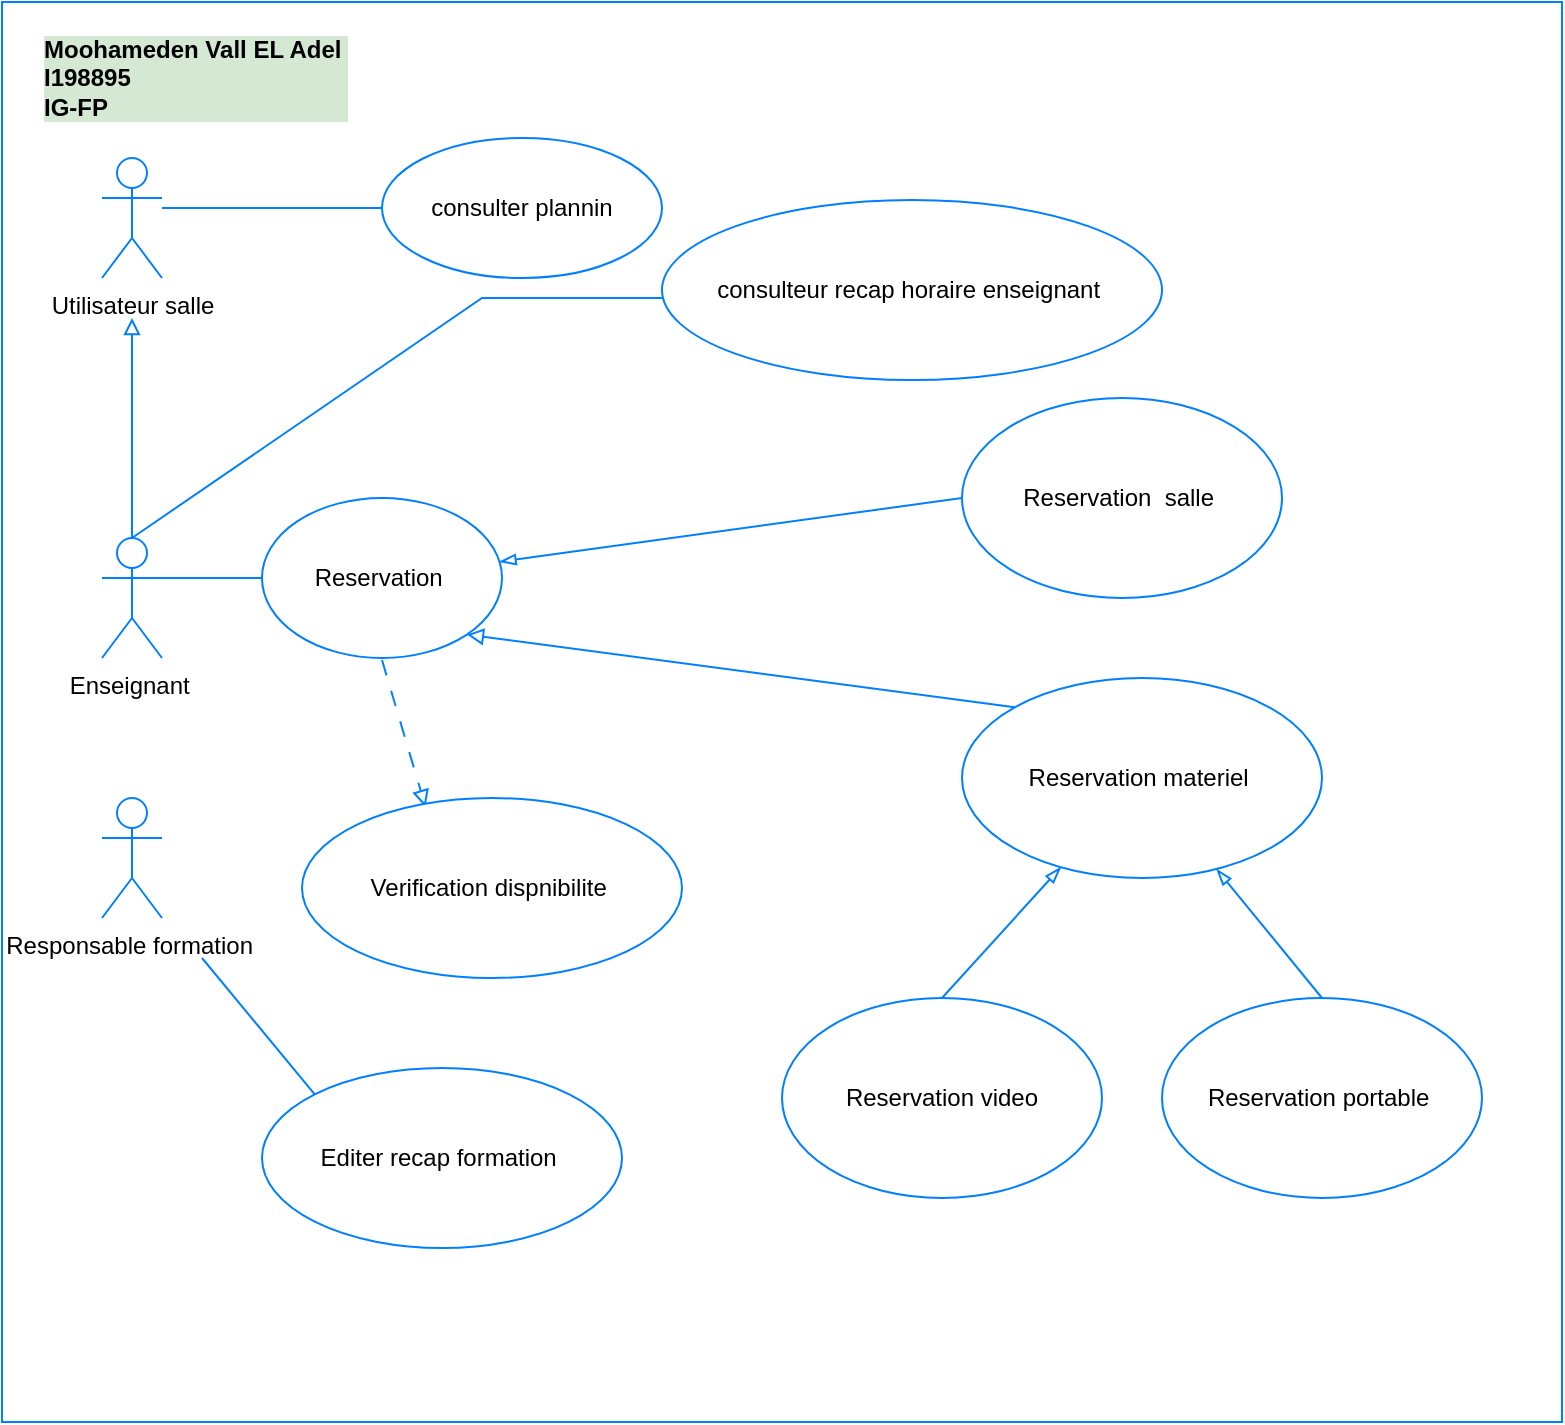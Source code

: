 <mxfile version="20.8.16" type="device" pages="6"><diagram id="fiADgcU_EVnOHscgh_uJ" name="Page-1"><mxGraphModel dx="981" dy="614" grid="1" gridSize="10" guides="1" tooltips="1" connect="1" arrows="1" fold="1" page="1" pageScale="1" pageWidth="827" pageHeight="1169" math="0" shadow="0"><root><mxCell id="0"/><mxCell id="1" parent="0"/><mxCell id="tLipbMOXl_NPtHtnOX8w-1" value="" style="whiteSpace=wrap;html=1;strokeColor=#007FFF;" parent="1" vertex="1"><mxGeometry x="10" y="52" width="780" height="710" as="geometry"/></mxCell><mxCell id="tLipbMOXl_NPtHtnOX8w-2" value="Utilisateur salle" style="shape=umlActor;verticalLabelPosition=bottom;verticalAlign=top;html=1;labelBackgroundColor=none;strokeColor=#007FFF;" parent="1" vertex="1"><mxGeometry x="60" y="130" width="30" height="60" as="geometry"/></mxCell><mxCell id="tLipbMOXl_NPtHtnOX8w-3" value="consulter plannin" style="ellipse;whiteSpace=wrap;html=1;labelBackgroundColor=none;strokeColor=#007FFF;" parent="1" vertex="1"><mxGeometry x="200" y="120" width="140" height="70" as="geometry"/></mxCell><mxCell id="tLipbMOXl_NPtHtnOX8w-4" value="" style="line;strokeWidth=1;fillColor=none;align=left;verticalAlign=middle;spacingTop=-1;spacingLeft=3;spacingRight=3;rotatable=0;labelPosition=right;points=[];portConstraint=eastwest;strokeColor=#007FFF;" parent="1" vertex="1"><mxGeometry x="90" y="151" width="110" height="8" as="geometry"/></mxCell><mxCell id="tLipbMOXl_NPtHtnOX8w-5" value="consulteur recap horaire enseignant&amp;nbsp;" style="ellipse;whiteSpace=wrap;html=1;labelBackgroundColor=none;strokeColor=#007FFF;" parent="1" vertex="1"><mxGeometry x="340" y="151" width="250" height="90" as="geometry"/></mxCell><mxCell id="tLipbMOXl_NPtHtnOX8w-6" style="edgeStyle=orthogonalEdgeStyle;rounded=0;orthogonalLoop=1;jettySize=auto;html=1;exitX=0.5;exitY=0;exitDx=0;exitDy=0;exitPerimeter=0;strokeColor=#007FFF;endArrow=block;endFill=0;" parent="1" source="tLipbMOXl_NPtHtnOX8w-7" edge="1"><mxGeometry relative="1" as="geometry"><mxPoint x="75" y="210" as="targetPoint"/></mxGeometry></mxCell><mxCell id="tLipbMOXl_NPtHtnOX8w-7" value="Enseignant&amp;nbsp;" style="shape=umlActor;verticalLabelPosition=bottom;verticalAlign=top;html=1;strokeColor=#007FFF;" parent="1" vertex="1"><mxGeometry x="60" y="320" width="30" height="60" as="geometry"/></mxCell><mxCell id="tLipbMOXl_NPtHtnOX8w-8" value="" style="endArrow=none;html=1;rounded=0;exitX=0.5;exitY=0;exitDx=0;exitDy=0;exitPerimeter=0;strokeColor=#007FFF;" parent="1" source="tLipbMOXl_NPtHtnOX8w-7" edge="1"><mxGeometry relative="1" as="geometry"><mxPoint x="75" y="330" as="sourcePoint"/><mxPoint x="340" y="200" as="targetPoint"/><Array as="points"><mxPoint x="250" y="200"/></Array></mxGeometry></mxCell><mxCell id="DGgLbg8Pc4Z5XySTmI6K-3" value="&lt;b style=&quot;font-size: 12px;&quot;&gt;Moohameden Vall EL Adel&amp;nbsp;&lt;br&gt;I198895&amp;nbsp;&lt;br&gt;IG-FP&lt;/b&gt;" style="edgeLabel;html=1;align=left;verticalAlign=middle;resizable=0;points=[];fontSize=11;labelBackgroundColor=#D5E8D4;" vertex="1" connectable="0" parent="tLipbMOXl_NPtHtnOX8w-8"><mxGeometry x="-0.009" y="2" relative="1" as="geometry"><mxPoint x="-168" y="-144" as="offset"/></mxGeometry></mxCell><mxCell id="tLipbMOXl_NPtHtnOX8w-9" style="edgeStyle=orthogonalEdgeStyle;rounded=0;orthogonalLoop=1;jettySize=auto;html=1;exitX=0;exitY=0.5;exitDx=0;exitDy=0;entryX=1;entryY=0.333;entryDx=0;entryDy=0;entryPerimeter=0;strokeColor=#007FFF;endArrow=none;endFill=0;" parent="1" source="tLipbMOXl_NPtHtnOX8w-11" target="tLipbMOXl_NPtHtnOX8w-7" edge="1"><mxGeometry relative="1" as="geometry"/></mxCell><mxCell id="tLipbMOXl_NPtHtnOX8w-10" style="edgeStyle=none;rounded=0;orthogonalLoop=1;jettySize=auto;html=1;exitX=0.5;exitY=1;exitDx=0;exitDy=0;entryX=0.325;entryY=0.038;entryDx=0;entryDy=0;entryPerimeter=0;strokeColor=#007FFF;endArrow=block;endFill=0;targetPerimeterSpacing=0;sourcePerimeterSpacing=0;dashed=1;dashPattern=8 8;" parent="1" edge="1"><mxGeometry relative="1" as="geometry"><mxPoint x="200" y="381" as="sourcePoint"/><mxPoint x="221.75" y="454.42" as="targetPoint"/></mxGeometry></mxCell><mxCell id="tLipbMOXl_NPtHtnOX8w-11" value="Reservation&amp;nbsp;" style="ellipse;whiteSpace=wrap;html=1;strokeColor=#007FFF;" parent="1" vertex="1"><mxGeometry x="140" y="300" width="120" height="80" as="geometry"/></mxCell><mxCell id="tLipbMOXl_NPtHtnOX8w-12" style="edgeStyle=none;rounded=0;orthogonalLoop=1;jettySize=auto;html=1;exitX=0;exitY=0.5;exitDx=0;exitDy=0;strokeColor=#007FFF;endArrow=blockThin;endFill=0;" parent="1" source="tLipbMOXl_NPtHtnOX8w-13" target="tLipbMOXl_NPtHtnOX8w-11" edge="1"><mxGeometry relative="1" as="geometry"/></mxCell><mxCell id="tLipbMOXl_NPtHtnOX8w-13" value="Reservation&amp;nbsp; salle&amp;nbsp;" style="ellipse;whiteSpace=wrap;html=1;strokeColor=#007FFF;" parent="1" vertex="1"><mxGeometry x="490" y="250" width="160" height="100" as="geometry"/></mxCell><mxCell id="tLipbMOXl_NPtHtnOX8w-14" style="rounded=0;orthogonalLoop=1;jettySize=auto;html=1;exitX=0;exitY=0;exitDx=0;exitDy=0;entryX=1;entryY=1;entryDx=0;entryDy=0;strokeColor=#007FFF;endArrow=block;endFill=0;" parent="1" source="tLipbMOXl_NPtHtnOX8w-15" target="tLipbMOXl_NPtHtnOX8w-11" edge="1"><mxGeometry relative="1" as="geometry"/></mxCell><mxCell id="tLipbMOXl_NPtHtnOX8w-15" value="Reservation materiel&amp;nbsp;" style="ellipse;whiteSpace=wrap;html=1;strokeColor=#007FFF;" parent="1" vertex="1"><mxGeometry x="490" y="390" width="180" height="100" as="geometry"/></mxCell><mxCell id="tLipbMOXl_NPtHtnOX8w-16" value="Verification dispnibilite&amp;nbsp;" style="ellipse;whiteSpace=wrap;html=1;strokeColor=#007FFF;" parent="1" vertex="1"><mxGeometry x="160" y="450" width="190" height="90" as="geometry"/></mxCell><mxCell id="tLipbMOXl_NPtHtnOX8w-17" value="Responsable formation&amp;nbsp;" style="shape=umlActor;verticalLabelPosition=bottom;verticalAlign=top;html=1;strokeColor=#007FFF;" parent="1" vertex="1"><mxGeometry x="60" y="450" width="30" height="60" as="geometry"/></mxCell><mxCell id="tLipbMOXl_NPtHtnOX8w-18" style="edgeStyle=none;rounded=0;orthogonalLoop=1;jettySize=auto;html=1;exitX=0;exitY=0;exitDx=0;exitDy=0;strokeColor=#007FFF;endArrow=none;endFill=0;" parent="1" source="tLipbMOXl_NPtHtnOX8w-19" edge="1"><mxGeometry relative="1" as="geometry"><mxPoint x="110" y="530" as="targetPoint"/></mxGeometry></mxCell><mxCell id="tLipbMOXl_NPtHtnOX8w-19" value="Editer recap formation&amp;nbsp;" style="ellipse;whiteSpace=wrap;html=1;strokeColor=#007FFF;" parent="1" vertex="1"><mxGeometry x="140" y="585" width="180" height="90" as="geometry"/></mxCell><mxCell id="tLipbMOXl_NPtHtnOX8w-20" style="edgeStyle=none;rounded=0;orthogonalLoop=1;jettySize=auto;html=1;exitX=0.5;exitY=0;exitDx=0;exitDy=0;strokeColor=#007FFF;endArrow=blockThin;endFill=0;" parent="1" source="tLipbMOXl_NPtHtnOX8w-21" target="tLipbMOXl_NPtHtnOX8w-15" edge="1"><mxGeometry relative="1" as="geometry"/></mxCell><mxCell id="tLipbMOXl_NPtHtnOX8w-21" value="Reservation video" style="ellipse;whiteSpace=wrap;html=1;strokeColor=#007FFF;" parent="1" vertex="1"><mxGeometry x="400" y="550" width="160" height="100" as="geometry"/></mxCell><mxCell id="tLipbMOXl_NPtHtnOX8w-22" style="edgeStyle=none;rounded=0;orthogonalLoop=1;jettySize=auto;html=1;exitX=0.5;exitY=0;exitDx=0;exitDy=0;strokeColor=#007FFF;endArrow=blockThin;endFill=0;" parent="1" source="tLipbMOXl_NPtHtnOX8w-23" target="tLipbMOXl_NPtHtnOX8w-15" edge="1"><mxGeometry relative="1" as="geometry"/></mxCell><mxCell id="tLipbMOXl_NPtHtnOX8w-23" value="Reservation portable&amp;nbsp;" style="ellipse;whiteSpace=wrap;html=1;strokeColor=#007FFF;" parent="1" vertex="1"><mxGeometry x="590" y="550" width="160" height="100" as="geometry"/></mxCell></root></mxGraphModel></diagram><diagram id="l1mi_AqFQY_2zcHAk8TF" name="Page-2"><mxGraphModel dx="981" dy="614" grid="1" gridSize="10" guides="1" tooltips="1" connect="1" arrows="1" fold="1" page="1" pageScale="1" pageWidth="827" pageHeight="1169" math="0" shadow="0"><root><mxCell id="0"/><mxCell id="1" parent="0"/><mxCell id="SAXAU28YP4RU-nFOIXH1-1" value="" style="rounded=0;whiteSpace=wrap;html=1;strokeColor=#007FFF;strokeWidth=0;" parent="1" vertex="1"><mxGeometry x="30" y="166" width="780" height="664" as="geometry"/></mxCell><mxCell id="SAXAU28YP4RU-nFOIXH1-19" style="edgeStyle=none;rounded=0;orthogonalLoop=1;jettySize=auto;html=1;exitX=0.75;exitY=0.1;exitDx=0;exitDy=0;exitPerimeter=0;strokeColor=#007FFF;endArrow=none;endFill=0;sourcePerimeterSpacing=0;targetPerimeterSpacing=0;" parent="1" source="SAXAU28YP4RU-nFOIXH1-2" target="SAXAU28YP4RU-nFOIXH1-6" edge="1"><mxGeometry relative="1" as="geometry"/></mxCell><mxCell id="YgjXeqWPWsWKvXeUYWm8-1" value="&lt;b style=&quot;border-color: var(--border-color); text-align: left;&quot;&gt;Moohameden Vall EL Adel&amp;nbsp;&lt;br style=&quot;border-color: var(--border-color);&quot;&gt;I198895&amp;nbsp;&lt;br style=&quot;border-color: var(--border-color);&quot;&gt;IG-FP&lt;/b&gt;" style="edgeLabel;html=1;align=center;verticalAlign=middle;resizable=0;points=[];fontSize=12;labelBackgroundColor=#D5E8D4;" vertex="1" connectable="0" parent="SAXAU28YP4RU-nFOIXH1-19"><mxGeometry x="0.492" y="1" relative="1" as="geometry"><mxPoint x="-42" y="-99" as="offset"/></mxGeometry></mxCell><mxCell id="SAXAU28YP4RU-nFOIXH1-2" value="Client&amp;nbsp;" style="shape=umlActor;verticalLabelPosition=bottom;verticalAlign=top;html=1;outlineConnect=0;strokeColor=#007FFF;" parent="1" vertex="1"><mxGeometry x="50" y="350" width="30" height="60" as="geometry"/></mxCell><mxCell id="SAXAU28YP4RU-nFOIXH1-22" style="edgeStyle=none;rounded=0;orthogonalLoop=1;jettySize=auto;html=1;exitX=1;exitY=0.5;exitDx=0;exitDy=0;strokeColor=#007FFF;endArrow=none;endFill=0;sourcePerimeterSpacing=0;targetPerimeterSpacing=0;" parent="1" source="SAXAU28YP4RU-nFOIXH1-3" edge="1"><mxGeometry relative="1" as="geometry"><mxPoint x="730" y="290" as="targetPoint"/></mxGeometry></mxCell><mxCell id="SAXAU28YP4RU-nFOIXH1-32" style="edgeStyle=none;rounded=0;orthogonalLoop=1;jettySize=auto;html=1;exitX=0;exitY=0.5;exitDx=0;exitDy=0;dashed=1;dashPattern=12 12;strokeColor=#007FFF;strokeWidth=1;endArrow=open;endFill=0;sourcePerimeterSpacing=0;targetPerimeterSpacing=0;" parent="1" source="SAXAU28YP4RU-nFOIXH1-3" target="SAXAU28YP4RU-nFOIXH1-6" edge="1"><mxGeometry relative="1" as="geometry"/></mxCell><mxCell id="HYjkBYETRVc3AeU-faQ4-1" value="&amp;lt;&amp;lt;extend&amp;gt;&amp;gt;" style="edgeLabel;html=1;align=center;verticalAlign=middle;resizable=0;points=[];" parent="SAXAU28YP4RU-nFOIXH1-32" vertex="1" connectable="0"><mxGeometry x="0.187" relative="1" as="geometry"><mxPoint x="22" y="-10" as="offset"/></mxGeometry></mxCell><mxCell id="SAXAU28YP4RU-nFOIXH1-3" value="Renseigner&amp;nbsp;" style="ellipse;whiteSpace=wrap;html=1;strokeColor=#007FFF;" parent="1" vertex="1"><mxGeometry x="540" y="230" width="120" height="80" as="geometry"/></mxCell><mxCell id="SAXAU28YP4RU-nFOIXH1-20" style="edgeStyle=none;rounded=0;orthogonalLoop=1;jettySize=auto;html=1;exitX=0;exitY=0;exitDx=0;exitDy=0;entryX=1.007;entryY=0.817;entryDx=0;entryDy=0;entryPerimeter=0;strokeColor=#007FFF;endArrow=none;endFill=0;sourcePerimeterSpacing=0;targetPerimeterSpacing=0;" parent="1" source="SAXAU28YP4RU-nFOIXH1-4" target="SAXAU28YP4RU-nFOIXH1-2" edge="1"><mxGeometry relative="1" as="geometry"/></mxCell><mxCell id="SAXAU28YP4RU-nFOIXH1-34" style="edgeStyle=none;rounded=0;orthogonalLoop=1;jettySize=auto;html=1;exitX=1;exitY=0;exitDx=0;exitDy=0;entryX=0.012;entryY=0.62;entryDx=0;entryDy=0;entryPerimeter=0;dashed=1;dashPattern=12 12;strokeColor=#007FFF;strokeWidth=1;endArrow=open;endFill=0;sourcePerimeterSpacing=0;targetPerimeterSpacing=0;" parent="1" source="SAXAU28YP4RU-nFOIXH1-4" target="SAXAU28YP4RU-nFOIXH1-7" edge="1"><mxGeometry relative="1" as="geometry"/></mxCell><mxCell id="SAXAU28YP4RU-nFOIXH1-38" value="&amp;lt;&amp;lt;include&amp;gt;&amp;gt;" style="edgeLabel;html=1;align=center;verticalAlign=middle;resizable=0;points=[];" parent="SAXAU28YP4RU-nFOIXH1-34" vertex="1" connectable="0"><mxGeometry x="-0.178" y="3" relative="1" as="geometry"><mxPoint x="40" as="offset"/></mxGeometry></mxCell><mxCell id="SAXAU28YP4RU-nFOIXH1-35" style="edgeStyle=none;rounded=0;orthogonalLoop=1;jettySize=auto;html=1;exitX=1;exitY=0.5;exitDx=0;exitDy=0;dashed=1;dashPattern=12 12;strokeColor=#007FFF;strokeWidth=1;endArrow=open;endFill=0;sourcePerimeterSpacing=0;targetPerimeterSpacing=0;" parent="1" source="SAXAU28YP4RU-nFOIXH1-4" target="SAXAU28YP4RU-nFOIXH1-8" edge="1"><mxGeometry relative="1" as="geometry"/></mxCell><mxCell id="HYjkBYETRVc3AeU-faQ4-4" value="&amp;lt;&amp;lt;include&amp;gt;&amp;gt;" style="edgeLabel;html=1;align=center;verticalAlign=middle;resizable=0;points=[];rotation=15;" parent="SAXAU28YP4RU-nFOIXH1-35" vertex="1" connectable="0"><mxGeometry x="-0.212" y="-1" relative="1" as="geometry"><mxPoint x="24" y="-9" as="offset"/></mxGeometry></mxCell><mxCell id="SAXAU28YP4RU-nFOIXH1-4" value="Acheter&amp;nbsp;" style="ellipse;whiteSpace=wrap;html=1;strokeColor=#007FFF;" parent="1" vertex="1"><mxGeometry x="160" y="450" width="160" height="90" as="geometry"/></mxCell><mxCell id="SAXAU28YP4RU-nFOIXH1-31" style="edgeStyle=none;rounded=0;orthogonalLoop=1;jettySize=auto;html=1;exitX=0;exitY=0;exitDx=0;exitDy=0;entryX=1;entryY=1;entryDx=0;entryDy=0;dashed=1;dashPattern=12 12;strokeColor=#007FFF;strokeWidth=1;endArrow=open;endFill=0;sourcePerimeterSpacing=0;targetPerimeterSpacing=0;" parent="1" source="SAXAU28YP4RU-nFOIXH1-5" target="SAXAU28YP4RU-nFOIXH1-6" edge="1"><mxGeometry relative="1" as="geometry"/></mxCell><mxCell id="HYjkBYETRVc3AeU-faQ4-2" value="&amp;lt;&amp;lt;extend&amp;gt;&amp;gt;" style="edgeLabel;html=1;align=center;verticalAlign=middle;resizable=0;points=[];" parent="SAXAU28YP4RU-nFOIXH1-31" vertex="1" connectable="0"><mxGeometry x="-0.265" y="-1" relative="1" as="geometry"><mxPoint y="-1" as="offset"/></mxGeometry></mxCell><mxCell id="SAXAU28YP4RU-nFOIXH1-5" value="Essayer&amp;nbsp;" style="ellipse;whiteSpace=wrap;html=1;strokeColor=#007FFF;" parent="1" vertex="1"><mxGeometry x="320" y="310" width="160" height="100" as="geometry"/></mxCell><mxCell id="SAXAU28YP4RU-nFOIXH1-37" style="edgeStyle=none;rounded=0;orthogonalLoop=1;jettySize=auto;html=1;exitX=0.5;exitY=1;exitDx=0;exitDy=0;entryX=0.269;entryY=0.428;entryDx=0;entryDy=0;entryPerimeter=0;dashed=1;dashPattern=12 12;strokeColor=#007FFF;strokeWidth=1;endArrow=open;endFill=0;sourcePerimeterSpacing=0;targetPerimeterSpacing=0;" parent="1" source="SAXAU28YP4RU-nFOIXH1-6" target="SAXAU28YP4RU-nFOIXH1-1" edge="1"><mxGeometry relative="1" as="geometry"/></mxCell><mxCell id="HYjkBYETRVc3AeU-faQ4-3" value="&amp;lt;&amp;lt;extend&amp;gt;&amp;gt;" style="edgeLabel;html=1;align=center;verticalAlign=middle;resizable=0;points=[];" parent="SAXAU28YP4RU-nFOIXH1-37" vertex="1" connectable="0"><mxGeometry x="-0.292" y="3" relative="1" as="geometry"><mxPoint as="offset"/></mxGeometry></mxCell><mxCell id="SAXAU28YP4RU-nFOIXH1-6" value="Prospecteur&amp;nbsp;" style="ellipse;whiteSpace=wrap;html=1;strokeColor=#007FFF;" parent="1" vertex="1"><mxGeometry x="180" y="230" width="120" height="80" as="geometry"/></mxCell><mxCell id="SAXAU28YP4RU-nFOIXH1-21" style="edgeStyle=none;rounded=0;orthogonalLoop=1;jettySize=auto;html=1;exitX=1;exitY=0;exitDx=0;exitDy=0;strokeColor=#007FFF;endArrow=none;endFill=0;sourcePerimeterSpacing=0;targetPerimeterSpacing=0;" parent="1" source="SAXAU28YP4RU-nFOIXH1-7" edge="1"><mxGeometry relative="1" as="geometry"><mxPoint x="740" y="370" as="targetPoint"/></mxGeometry></mxCell><mxCell id="SAXAU28YP4RU-nFOIXH1-7" value="Verfication stock&amp;nbsp;" style="ellipse;whiteSpace=wrap;html=1;strokeColor=#007FFF;" parent="1" vertex="1"><mxGeometry x="570" y="380" width="190" height="90" as="geometry"/></mxCell><mxCell id="SAXAU28YP4RU-nFOIXH1-24" style="edgeStyle=none;rounded=0;orthogonalLoop=1;jettySize=auto;html=1;exitX=1;exitY=0.5;exitDx=0;exitDy=0;strokeColor=#007FFF;endArrow=none;endFill=0;sourcePerimeterSpacing=0;targetPerimeterSpacing=0;" parent="1" source="SAXAU28YP4RU-nFOIXH1-8" target="SAXAU28YP4RU-nFOIXH1-13" edge="1"><mxGeometry relative="1" as="geometry"/></mxCell><mxCell id="SAXAU28YP4RU-nFOIXH1-8" value="Payer&amp;nbsp;" style="ellipse;whiteSpace=wrap;html=1;strokeColor=#007FFF;" parent="1" vertex="1"><mxGeometry x="460" y="490" width="160" height="110" as="geometry"/></mxCell><mxCell id="SAXAU28YP4RU-nFOIXH1-18" style="edgeStyle=none;rounded=0;orthogonalLoop=1;jettySize=auto;html=1;exitX=0;exitY=1;exitDx=0;exitDy=0;strokeColor=#007FFF;endArrow=none;endFill=0;sourcePerimeterSpacing=0;targetPerimeterSpacing=0;" parent="1" source="SAXAU28YP4RU-nFOIXH1-9" edge="1"><mxGeometry relative="1" as="geometry"><mxPoint x="210" y="740" as="targetPoint"/></mxGeometry></mxCell><mxCell id="SAXAU28YP4RU-nFOIXH1-27" style="edgeStyle=none;rounded=0;orthogonalLoop=1;jettySize=auto;html=1;exitX=1;exitY=0;exitDx=0;exitDy=0;strokeColor=#007FFF;endArrow=block;endFill=0;sourcePerimeterSpacing=0;targetPerimeterSpacing=0;" parent="1" source="SAXAU28YP4RU-nFOIXH1-9" target="SAXAU28YP4RU-nFOIXH1-8" edge="1"><mxGeometry relative="1" as="geometry"/></mxCell><mxCell id="SAXAU28YP4RU-nFOIXH1-9" value="Payer CB" style="ellipse;whiteSpace=wrap;html=1;strokeColor=#007FFF;" parent="1" vertex="1"><mxGeometry x="320" y="620" width="120" height="80" as="geometry"/></mxCell><mxCell id="SAXAU28YP4RU-nFOIXH1-26" style="edgeStyle=none;rounded=0;orthogonalLoop=1;jettySize=auto;html=1;exitX=0.5;exitY=0;exitDx=0;exitDy=0;strokeColor=#007FFF;endArrow=block;endFill=0;sourcePerimeterSpacing=0;targetPerimeterSpacing=0;" parent="1" source="SAXAU28YP4RU-nFOIXH1-10" target="SAXAU28YP4RU-nFOIXH1-8" edge="1"><mxGeometry relative="1" as="geometry"/></mxCell><mxCell id="SAXAU28YP4RU-nFOIXH1-10" value="Payer liquide" style="ellipse;whiteSpace=wrap;html=1;strokeColor=#007FFF;" parent="1" vertex="1"><mxGeometry x="480" y="730" width="120" height="80" as="geometry"/></mxCell><mxCell id="SAXAU28YP4RU-nFOIXH1-25" style="edgeStyle=none;rounded=0;orthogonalLoop=1;jettySize=auto;html=1;exitX=0.5;exitY=0;exitDx=0;exitDy=0;entryX=1;entryY=1;entryDx=0;entryDy=0;strokeColor=#007FFF;endArrow=block;endFill=0;sourcePerimeterSpacing=0;targetPerimeterSpacing=0;" parent="1" source="SAXAU28YP4RU-nFOIXH1-11" target="SAXAU28YP4RU-nFOIXH1-8" edge="1"><mxGeometry relative="1" as="geometry"/></mxCell><mxCell id="SAXAU28YP4RU-nFOIXH1-11" value="Payer cheque&amp;nbsp;" style="ellipse;whiteSpace=wrap;html=1;strokeColor=#007FFF;" parent="1" vertex="1"><mxGeometry x="640" y="680" width="120" height="80" as="geometry"/></mxCell><mxCell id="SAXAU28YP4RU-nFOIXH1-12" value="Groupement des banques&amp;nbsp;" style="shape=umlActor;verticalLabelPosition=bottom;verticalAlign=top;html=1;outlineConnect=0;strokeColor=#007FFF;" parent="1" vertex="1"><mxGeometry x="170" y="730" width="30" height="60" as="geometry"/></mxCell><mxCell id="SAXAU28YP4RU-nFOIXH1-13" value="Caisse&amp;nbsp;" style="shape=umlActor;verticalLabelPosition=bottom;verticalAlign=top;html=1;outlineConnect=0;strokeColor=#007FFF;" parent="1" vertex="1"><mxGeometry x="720" y="531" width="30" height="60" as="geometry"/></mxCell><mxCell id="SAXAU28YP4RU-nFOIXH1-14" value="Vendeur&amp;nbsp;" style="shape=umlActor;verticalLabelPosition=bottom;verticalAlign=top;html=1;outlineConnect=0;strokeColor=#007FFF;" parent="1" vertex="1"><mxGeometry x="730" y="280" width="30" height="60" as="geometry"/></mxCell><mxCell id="SAXAU28YP4RU-nFOIXH1-36" style="edgeStyle=none;rounded=0;orthogonalLoop=1;jettySize=auto;html=1;exitX=0.5;exitY=0;exitDx=0;exitDy=0;entryX=0.5;entryY=1;entryDx=0;entryDy=0;dashed=1;dashPattern=12 12;strokeColor=#007FFF;strokeWidth=1;endArrow=open;endFill=0;sourcePerimeterSpacing=0;targetPerimeterSpacing=0;" parent="1" source="SAXAU28YP4RU-nFOIXH1-15" target="SAXAU28YP4RU-nFOIXH1-4" edge="1"><mxGeometry relative="1" as="geometry"/></mxCell><mxCell id="SAXAU28YP4RU-nFOIXH1-15" value="Beneficier reduction&amp;nbsp;" style="ellipse;whiteSpace=wrap;html=1;strokeColor=#007FFF;" parent="1" vertex="1"><mxGeometry x="90" y="591" width="190" height="90" as="geometry"/></mxCell></root></mxGraphModel></diagram><diagram id="GInImw7qwVKQqxRRHZtm" name="Page-3"><mxGraphModel dx="981" dy="614" grid="1" gridSize="10" guides="1" tooltips="1" connect="1" arrows="1" fold="1" page="1" pageScale="1" pageWidth="827" pageHeight="1169" math="0" shadow="0"><root><mxCell id="0"/><mxCell id="1" parent="0"/><mxCell id="1a6zOCL_WNCjwCqJANQA-1" value="" style="rounded=0;whiteSpace=wrap;html=1;strokeColor=#007FFF;strokeWidth=0;fillColor=default;" parent="1" vertex="1"><mxGeometry x="70" y="90" width="980" height="880" as="geometry"/></mxCell><mxCell id="1a6zOCL_WNCjwCqJANQA-6" value="Porteur de visa&amp;nbsp;" style="shape=umlActor;verticalLabelPosition=bottom;verticalAlign=top;html=1;outlineConnect=0;strokeColor=#007FFF;strokeWidth=1;fillColor=default;" parent="1" vertex="1"><mxGeometry x="110" y="250" width="30" height="60" as="geometry"/></mxCell><mxCell id="1a6zOCL_WNCjwCqJANQA-9" style="edgeStyle=none;rounded=0;orthogonalLoop=1;jettySize=auto;html=1;exitX=0;exitY=0;exitDx=0;exitDy=0;strokeColor=#007FFF;strokeWidth=1;endArrow=none;endFill=0;sourcePerimeterSpacing=0;targetPerimeterSpacing=0;" parent="1" source="1a6zOCL_WNCjwCqJANQA-7" edge="1"><mxGeometry relative="1" as="geometry"><mxPoint x="140" y="280" as="targetPoint"/></mxGeometry></mxCell><mxCell id="1a6zOCL_WNCjwCqJANQA-25" style="edgeStyle=none;rounded=0;orthogonalLoop=1;jettySize=auto;html=1;exitX=1;exitY=0;exitDx=0;exitDy=0;strokeColor=#007FFF;strokeWidth=1;endArrow=none;endFill=0;sourcePerimeterSpacing=0;targetPerimeterSpacing=0;" parent="1" source="1a6zOCL_WNCjwCqJANQA-7" target="1a6zOCL_WNCjwCqJANQA-20" edge="1"><mxGeometry relative="1" as="geometry"/></mxCell><mxCell id="Txmrjl3Xkxe1Tsyxh_7_-1" value="&lt;b style=&quot;border-color: var(--border-color); color: rgb(0, 0, 0);&quot;&gt;Moohameden Vall EL Adel&amp;nbsp;&lt;br style=&quot;border-color: var(--border-color);&quot;&gt;I198895&amp;nbsp;&lt;br style=&quot;border-color: var(--border-color);&quot;&gt;IG-FP&lt;/b&gt;" style="edgeLabel;html=1;align=left;verticalAlign=middle;resizable=0;points=[];fontSize=12;fontColor=#EA6B66;labelBackgroundColor=#D5E8D4;" vertex="1" connectable="0" parent="1a6zOCL_WNCjwCqJANQA-25"><mxGeometry x="-0.334" relative="1" as="geometry"><mxPoint x="-399" y="-130" as="offset"/></mxGeometry></mxCell><mxCell id="1a6zOCL_WNCjwCqJANQA-47" style="edgeStyle=none;rounded=0;orthogonalLoop=1;jettySize=auto;html=1;exitX=1;exitY=0.5;exitDx=0;exitDy=0;entryX=0.05;entryY=0.262;entryDx=0;entryDy=0;entryPerimeter=0;dashed=1;dashPattern=12 12;strokeColor=#007FFF;strokeWidth=1;endArrow=open;endFill=0;sourcePerimeterSpacing=0;targetPerimeterSpacing=0;" parent="1" source="1a6zOCL_WNCjwCqJANQA-7" target="1a6zOCL_WNCjwCqJANQA-13" edge="1"><mxGeometry relative="1" as="geometry"/></mxCell><mxCell id="WDHoekO5JLfQy8ASuB4r-1" value="&amp;lt;&amp;lt;include&amp;gt;&amp;gt;" style="edgeLabel;html=1;align=center;verticalAlign=middle;resizable=0;points=[];" parent="1a6zOCL_WNCjwCqJANQA-47" vertex="1" connectable="0"><mxGeometry x="0.097" y="6" relative="1" as="geometry"><mxPoint as="offset"/></mxGeometry></mxCell><mxCell id="1a6zOCL_WNCjwCqJANQA-7" value="Retirer argent avec visa&amp;nbsp;" style="ellipse;whiteSpace=wrap;html=1;strokeColor=#007FFF;strokeWidth=1;fillColor=default;" parent="1" vertex="1"><mxGeometry x="200" y="280" width="180" height="90" as="geometry"/></mxCell><mxCell id="1a6zOCL_WNCjwCqJANQA-28" style="edgeStyle=none;rounded=0;orthogonalLoop=1;jettySize=auto;html=1;exitX=0;exitY=1;exitDx=0;exitDy=0;entryX=0.071;entryY=0.517;entryDx=0;entryDy=0;entryPerimeter=0;strokeColor=#007FFF;strokeWidth=1;endArrow=none;endFill=0;sourcePerimeterSpacing=0;targetPerimeterSpacing=0;" parent="1" source="1a6zOCL_WNCjwCqJANQA-10" target="1a6zOCL_WNCjwCqJANQA-1" edge="1"><mxGeometry relative="1" as="geometry"/></mxCell><mxCell id="1a6zOCL_WNCjwCqJANQA-39" style="edgeStyle=none;rounded=0;orthogonalLoop=1;jettySize=auto;html=1;exitX=1;exitY=0.5;exitDx=0;exitDy=0;entryX=0.857;entryY=0.449;entryDx=0;entryDy=0;entryPerimeter=0;strokeColor=#007FFF;strokeWidth=1;endArrow=none;endFill=0;sourcePerimeterSpacing=0;targetPerimeterSpacing=0;" parent="1" source="1a6zOCL_WNCjwCqJANQA-10" target="1a6zOCL_WNCjwCqJANQA-1" edge="1"><mxGeometry relative="1" as="geometry"/></mxCell><mxCell id="1a6zOCL_WNCjwCqJANQA-46" style="edgeStyle=none;rounded=0;orthogonalLoop=1;jettySize=auto;html=1;exitX=1;exitY=0;exitDx=0;exitDy=0;dashed=1;dashPattern=12 12;strokeColor=#007FFF;strokeWidth=1;endArrow=open;endFill=0;sourcePerimeterSpacing=0;targetPerimeterSpacing=0;" parent="1" source="1a6zOCL_WNCjwCqJANQA-10" target="1a6zOCL_WNCjwCqJANQA-13" edge="1"><mxGeometry relative="1" as="geometry"/></mxCell><mxCell id="WDHoekO5JLfQy8ASuB4r-2" value="&amp;lt;&amp;lt;include&amp;gt;&amp;gt;" style="edgeLabel;html=1;align=center;verticalAlign=middle;resizable=0;points=[];" parent="1a6zOCL_WNCjwCqJANQA-46" vertex="1" connectable="0"><mxGeometry x="0.171" y="8" relative="1" as="geometry"><mxPoint as="offset"/></mxGeometry></mxCell><mxCell id="1a6zOCL_WNCjwCqJANQA-10" value="Retirer argent&amp;nbsp;" style="ellipse;whiteSpace=wrap;html=1;strokeColor=#007FFF;strokeWidth=1;fillColor=default;" parent="1" vertex="1"><mxGeometry x="180" y="400" width="120" height="80" as="geometry"/></mxCell><mxCell id="1a6zOCL_WNCjwCqJANQA-29" style="edgeStyle=none;rounded=0;orthogonalLoop=1;jettySize=auto;html=1;exitX=0;exitY=0.5;exitDx=0;exitDy=0;strokeColor=#007FFF;strokeWidth=1;endArrow=none;endFill=0;sourcePerimeterSpacing=0;targetPerimeterSpacing=0;" parent="1" source="1a6zOCL_WNCjwCqJANQA-11" edge="1"><mxGeometry relative="1" as="geometry"><mxPoint x="150" y="549.765" as="targetPoint"/></mxGeometry></mxCell><mxCell id="1a6zOCL_WNCjwCqJANQA-37" style="edgeStyle=none;rounded=0;orthogonalLoop=1;jettySize=auto;html=1;exitX=1;exitY=0.5;exitDx=0;exitDy=0;strokeColor=#007FFF;strokeWidth=1;endArrow=none;endFill=0;sourcePerimeterSpacing=0;targetPerimeterSpacing=0;" parent="1" source="1a6zOCL_WNCjwCqJANQA-11" target="1a6zOCL_WNCjwCqJANQA-21" edge="1"><mxGeometry relative="1" as="geometry"/></mxCell><mxCell id="1a6zOCL_WNCjwCqJANQA-44" style="edgeStyle=none;rounded=0;orthogonalLoop=1;jettySize=auto;html=1;exitX=1;exitY=0;exitDx=0;exitDy=0;entryX=0.026;entryY=0.638;entryDx=0;entryDy=0;entryPerimeter=0;dashed=1;dashPattern=12 12;strokeColor=#007FFF;strokeWidth=1;endArrow=open;endFill=0;sourcePerimeterSpacing=0;targetPerimeterSpacing=0;" parent="1" source="1a6zOCL_WNCjwCqJANQA-11" target="1a6zOCL_WNCjwCqJANQA-13" edge="1"><mxGeometry relative="1" as="geometry"/></mxCell><mxCell id="WDHoekO5JLfQy8ASuB4r-3" value="&amp;lt;&amp;lt;include&amp;gt;&amp;gt;" style="edgeLabel;html=1;align=center;verticalAlign=middle;resizable=0;points=[];" parent="1a6zOCL_WNCjwCqJANQA-44" vertex="1" connectable="0"><mxGeometry x="0.256" y="8" relative="1" as="geometry"><mxPoint as="offset"/></mxGeometry></mxCell><mxCell id="1a6zOCL_WNCjwCqJANQA-11" value="Consulter solde&amp;nbsp;" style="ellipse;whiteSpace=wrap;html=1;strokeColor=#007FFF;strokeWidth=1;fillColor=default;" parent="1" vertex="1"><mxGeometry x="290" y="510" width="120" height="80" as="geometry"/></mxCell><mxCell id="1a6zOCL_WNCjwCqJANQA-13" value="S'authentifier&amp;nbsp;" style="ellipse;whiteSpace=wrap;html=1;strokeColor=#007FFF;strokeWidth=1;fillColor=default;" parent="1" vertex="1"><mxGeometry x="760" y="350" width="120" height="80" as="geometry"/></mxCell><mxCell id="1a6zOCL_WNCjwCqJANQA-30" style="edgeStyle=none;rounded=0;orthogonalLoop=1;jettySize=auto;html=1;exitX=0;exitY=0.5;exitDx=0;exitDy=0;strokeColor=#007FFF;strokeWidth=1;endArrow=none;endFill=0;sourcePerimeterSpacing=0;targetPerimeterSpacing=0;" parent="1" source="1a6zOCL_WNCjwCqJANQA-14" target="1a6zOCL_WNCjwCqJANQA-23" edge="1"><mxGeometry relative="1" as="geometry"/></mxCell><mxCell id="1a6zOCL_WNCjwCqJANQA-34" style="edgeStyle=none;rounded=0;orthogonalLoop=1;jettySize=auto;html=1;exitX=1;exitY=0.5;exitDx=0;exitDy=0;strokeColor=#007FFF;strokeWidth=1;endArrow=none;endFill=0;sourcePerimeterSpacing=0;targetPerimeterSpacing=0;" parent="1" source="1a6zOCL_WNCjwCqJANQA-14" target="1a6zOCL_WNCjwCqJANQA-21" edge="1"><mxGeometry relative="1" as="geometry"/></mxCell><mxCell id="1a6zOCL_WNCjwCqJANQA-43" style="edgeStyle=none;rounded=0;orthogonalLoop=1;jettySize=auto;html=1;exitX=1;exitY=0;exitDx=0;exitDy=0;entryX=0;entryY=1;entryDx=0;entryDy=0;strokeColor=#007FFF;strokeWidth=1;endArrow=open;endFill=0;sourcePerimeterSpacing=0;targetPerimeterSpacing=0;dashed=1;dashPattern=12 12;" parent="1" source="1a6zOCL_WNCjwCqJANQA-14" target="1a6zOCL_WNCjwCqJANQA-13" edge="1"><mxGeometry relative="1" as="geometry"/></mxCell><mxCell id="WDHoekO5JLfQy8ASuB4r-4" value="&amp;lt;&amp;lt;include&amp;gt;&amp;gt;" style="edgeLabel;html=1;align=center;verticalAlign=middle;resizable=0;points=[];" parent="1a6zOCL_WNCjwCqJANQA-43" vertex="1" connectable="0"><mxGeometry x="0.153" relative="1" as="geometry"><mxPoint as="offset"/></mxGeometry></mxCell><mxCell id="1a6zOCL_WNCjwCqJANQA-14" value="Deposer argent&amp;nbsp;" style="ellipse;whiteSpace=wrap;html=1;strokeColor=#007FFF;strokeWidth=1;fillColor=default;" parent="1" vertex="1"><mxGeometry x="440" y="610" width="150" height="80" as="geometry"/></mxCell><mxCell id="1a6zOCL_WNCjwCqJANQA-40" style="edgeStyle=none;rounded=0;orthogonalLoop=1;jettySize=auto;html=1;exitX=0;exitY=0.5;exitDx=0;exitDy=0;entryX=0.969;entryY=0.624;entryDx=0;entryDy=0;entryPerimeter=0;strokeColor=#007FFF;strokeWidth=1;endArrow=block;endFill=0;sourcePerimeterSpacing=0;targetPerimeterSpacing=0;" parent="1" source="1a6zOCL_WNCjwCqJANQA-15" target="1a6zOCL_WNCjwCqJANQA-14" edge="1"><mxGeometry relative="1" as="geometry"/></mxCell><mxCell id="1a6zOCL_WNCjwCqJANQA-15" value="Deposer numeraire&amp;nbsp;" style="ellipse;whiteSpace=wrap;html=1;strokeColor=#007FFF;strokeWidth=1;fillColor=default;" parent="1" vertex="1"><mxGeometry x="675" y="620" width="170" height="80" as="geometry"/></mxCell><mxCell id="1a6zOCL_WNCjwCqJANQA-31" style="edgeStyle=none;rounded=0;orthogonalLoop=1;jettySize=auto;html=1;exitX=0;exitY=1;exitDx=0;exitDy=0;entryX=0.071;entryY=0.809;entryDx=0;entryDy=0;entryPerimeter=0;strokeColor=#007FFF;strokeWidth=1;endArrow=none;endFill=0;sourcePerimeterSpacing=0;targetPerimeterSpacing=0;" parent="1" source="1a6zOCL_WNCjwCqJANQA-16" target="1a6zOCL_WNCjwCqJANQA-1" edge="1"><mxGeometry relative="1" as="geometry"/></mxCell><mxCell id="1a6zOCL_WNCjwCqJANQA-16" value="Recharger&amp;nbsp; DAB&amp;nbsp;" style="ellipse;whiteSpace=wrap;html=1;strokeColor=#007FFF;strokeWidth=1;fillColor=default;" parent="1" vertex="1"><mxGeometry x="310" y="690" width="160" height="100" as="geometry"/></mxCell><mxCell id="1a6zOCL_WNCjwCqJANQA-32" style="edgeStyle=none;rounded=0;orthogonalLoop=1;jettySize=auto;html=1;exitX=0;exitY=0.5;exitDx=0;exitDy=0;strokeColor=#007FFF;strokeWidth=1;endArrow=none;endFill=0;sourcePerimeterSpacing=0;targetPerimeterSpacing=0;" parent="1" source="1a6zOCL_WNCjwCqJANQA-17" target="1a6zOCL_WNCjwCqJANQA-22" edge="1"><mxGeometry relative="1" as="geometry"/></mxCell><mxCell id="1a6zOCL_WNCjwCqJANQA-17" value="Recuperer cartes avalees&amp;nbsp;" style="ellipse;whiteSpace=wrap;html=1;strokeColor=#007FFF;strokeWidth=1;fillColor=default;" parent="1" vertex="1"><mxGeometry x="440" y="790" width="160" height="100" as="geometry"/></mxCell><mxCell id="1a6zOCL_WNCjwCqJANQA-33" style="edgeStyle=none;rounded=0;orthogonalLoop=1;jettySize=auto;html=1;exitX=0;exitY=0.5;exitDx=0;exitDy=0;strokeColor=#007FFF;strokeWidth=1;endArrow=none;endFill=0;sourcePerimeterSpacing=0;targetPerimeterSpacing=0;" parent="1" source="1a6zOCL_WNCjwCqJANQA-18" edge="1"><mxGeometry relative="1" as="geometry"><mxPoint x="190" y="870" as="targetPoint"/></mxGeometry></mxCell><mxCell id="1a6zOCL_WNCjwCqJANQA-18" value="Recuperer cheque&amp;nbsp;" style="ellipse;whiteSpace=wrap;html=1;strokeColor=#007FFF;strokeWidth=1;fillColor=default;" parent="1" vertex="1"><mxGeometry x="300" y="850" width="170" height="110" as="geometry"/></mxCell><mxCell id="1a6zOCL_WNCjwCqJANQA-41" style="edgeStyle=none;rounded=0;orthogonalLoop=1;jettySize=auto;html=1;exitX=0;exitY=0;exitDx=0;exitDy=0;entryX=1;entryY=1;entryDx=0;entryDy=0;strokeColor=#007FFF;strokeWidth=1;endArrow=block;endFill=0;sourcePerimeterSpacing=0;targetPerimeterSpacing=0;" parent="1" source="1a6zOCL_WNCjwCqJANQA-19" target="1a6zOCL_WNCjwCqJANQA-14" edge="1"><mxGeometry relative="1" as="geometry"/></mxCell><mxCell id="1a6zOCL_WNCjwCqJANQA-19" value="Deposer cheques&amp;nbsp;" style="ellipse;whiteSpace=wrap;html=1;strokeColor=#007FFF;strokeWidth=1;fillColor=default;" parent="1" vertex="1"><mxGeometry x="700" y="750" width="120" height="80" as="geometry"/></mxCell><mxCell id="1a6zOCL_WNCjwCqJANQA-20" value="Sl gestion CB&amp;nbsp;" style="shape=umlActor;verticalLabelPosition=bottom;verticalAlign=top;html=1;outlineConnect=0;strokeColor=#007FFF;strokeWidth=1;fillColor=default;" parent="1" vertex="1"><mxGeometry x="760" y="160" width="30" height="60" as="geometry"/></mxCell><mxCell id="1a6zOCL_WNCjwCqJANQA-21" value="Sl banque&amp;nbsp;" style="shape=umlActor;verticalLabelPosition=bottom;verticalAlign=top;html=1;outlineConnect=0;strokeColor=#007FFF;strokeWidth=1;fillColor=default;" parent="1" vertex="1"><mxGeometry x="910" y="480" width="30" height="60" as="geometry"/></mxCell><mxCell id="1a6zOCL_WNCjwCqJANQA-22" value="Operateur maintenance&amp;nbsp;" style="shape=umlActor;verticalLabelPosition=bottom;verticalAlign=top;html=1;outlineConnect=0;strokeColor=#007FFF;strokeWidth=1;fillColor=default;" parent="1" vertex="1"><mxGeometry x="110" y="790" width="30" height="60" as="geometry"/></mxCell><mxCell id="1a6zOCL_WNCjwCqJANQA-23" value="Client banque&amp;nbsp;" style="shape=umlActor;verticalLabelPosition=bottom;verticalAlign=top;html=1;outlineConnect=0;strokeColor=#007FFF;strokeWidth=1;fillColor=default;" parent="1" vertex="1"><mxGeometry x="110" y="530" width="30" height="60" as="geometry"/></mxCell></root></mxGraphModel></diagram><diagram id="0OrVpe22BvmhIAP2u1q8" name="Page-4"><mxGraphModel dx="981" dy="614" grid="1" gridSize="10" guides="1" tooltips="1" connect="1" arrows="1" fold="1" page="1" pageScale="1" pageWidth="827" pageHeight="1169" math="0" shadow="0"><root><mxCell id="0"/><mxCell id="1" parent="0"/><mxCell id="U8uTqtunkpljNWS2fgke-1" value="" style="rounded=0;whiteSpace=wrap;html=1;labelBackgroundColor=#ffffff;strokeColor=#007FFF;strokeWidth=1;fillColor=default;" parent="1" vertex="1"><mxGeometry x="20" y="30" width="770" height="620" as="geometry"/></mxCell><mxCell id="U8uTqtunkpljNWS2fgke-2" value="Commercant&amp;nbsp;" style="shape=umlActor;verticalLabelPosition=bottom;verticalAlign=top;html=1;outlineConnect=0;labelBackgroundColor=#ffffff;strokeColor=#007FFF;strokeWidth=1;fillColor=default;" parent="1" vertex="1"><mxGeometry x="50" y="300" width="30" height="60" as="geometry"/></mxCell><mxCell id="U8uTqtunkpljNWS2fgke-10" style="edgeStyle=none;rounded=0;orthogonalLoop=1;jettySize=auto;html=1;exitX=0;exitY=1;exitDx=0;exitDy=0;entryX=0.078;entryY=0.452;entryDx=0;entryDy=0;entryPerimeter=0;strokeColor=#007FFF;strokeWidth=1;endArrow=none;endFill=0;sourcePerimeterSpacing=0;targetPerimeterSpacing=0;" parent="1" source="U8uTqtunkpljNWS2fgke-3" target="U8uTqtunkpljNWS2fgke-1" edge="1"><mxGeometry relative="1" as="geometry"/></mxCell><mxCell id="py4VQ2S-R2kGLCyXY9a3-1" value="&lt;b style=&quot;border-color: var(--border-color); color: rgb(0, 0, 0);&quot;&gt;Moohameden Vall EL Adel&amp;nbsp;&lt;br style=&quot;border-color: var(--border-color);&quot;&gt;I198895&amp;nbsp;&lt;br style=&quot;border-color: var(--border-color);&quot;&gt;IG-FP&lt;/b&gt;" style="edgeLabel;html=1;align=left;verticalAlign=middle;resizable=0;points=[];fontSize=12;fontColor=#EA6B66;labelBackgroundColor=#D5E8D4;" vertex="1" connectable="0" parent="U8uTqtunkpljNWS2fgke-10"><mxGeometry x="-0.267" y="2" relative="1" as="geometry"><mxPoint x="-79" y="-208" as="offset"/></mxGeometry></mxCell><mxCell id="U8uTqtunkpljNWS2fgke-3" value="Affichage inventaire&amp;nbsp;" style="ellipse;whiteSpace=wrap;html=1;labelBackgroundColor=#ffffff;strokeColor=#007FFF;strokeWidth=1;fillColor=default;" parent="1" vertex="1"><mxGeometry x="120" y="180" width="140" height="90" as="geometry"/></mxCell><mxCell id="U8uTqtunkpljNWS2fgke-14" style="edgeStyle=none;rounded=0;orthogonalLoop=1;jettySize=auto;html=1;exitX=0;exitY=0.5;exitDx=0;exitDy=0;strokeColor=#007FFF;strokeWidth=1;endArrow=open;endFill=0;sourcePerimeterSpacing=0;targetPerimeterSpacing=0;dashed=1;dashPattern=12 12;" parent="1" source="U8uTqtunkpljNWS2fgke-4" target="U8uTqtunkpljNWS2fgke-3" edge="1"><mxGeometry relative="1" as="geometry"/></mxCell><mxCell id="U8uTqtunkpljNWS2fgke-30" value="&amp;lt;&amp;lt;extend&amp;gt;&amp;gt;" style="edgeLabel;html=1;align=center;verticalAlign=middle;resizable=0;points=[];" parent="U8uTqtunkpljNWS2fgke-14" vertex="1" connectable="0"><mxGeometry x="-0.156" y="1" relative="1" as="geometry"><mxPoint as="offset"/></mxGeometry></mxCell><mxCell id="U8uTqtunkpljNWS2fgke-4" value="Impression inventaire&amp;nbsp;" style="ellipse;whiteSpace=wrap;html=1;labelBackgroundColor=#ffffff;strokeColor=#007FFF;strokeWidth=1;fillColor=default;" parent="1" vertex="1"><mxGeometry x="440" y="50" width="180" height="90" as="geometry"/></mxCell><mxCell id="U8uTqtunkpljNWS2fgke-11" style="edgeStyle=none;rounded=0;orthogonalLoop=1;jettySize=auto;html=1;exitX=0;exitY=0.5;exitDx=0;exitDy=0;strokeColor=#007FFF;strokeWidth=1;endArrow=none;endFill=0;sourcePerimeterSpacing=0;targetPerimeterSpacing=0;" parent="1" source="U8uTqtunkpljNWS2fgke-5" edge="1"><mxGeometry relative="1" as="geometry"><mxPoint x="80" y="330" as="targetPoint"/></mxGeometry></mxCell><mxCell id="U8uTqtunkpljNWS2fgke-21" style="edgeStyle=none;rounded=0;orthogonalLoop=1;jettySize=auto;html=1;exitX=1;exitY=0.5;exitDx=0;exitDy=0;entryX=0.045;entryY=0.733;entryDx=0;entryDy=0;entryPerimeter=0;dashed=1;dashPattern=12 12;strokeColor=#007FFF;strokeWidth=1;endArrow=open;endFill=0;sourcePerimeterSpacing=0;targetPerimeterSpacing=0;" parent="1" source="U8uTqtunkpljNWS2fgke-5" target="U8uTqtunkpljNWS2fgke-9" edge="1"><mxGeometry relative="1" as="geometry"/></mxCell><mxCell id="U8uTqtunkpljNWS2fgke-32" value="&amp;lt;&amp;lt;extend&amp;gt;&amp;gt;" style="edgeLabel;html=1;align=center;verticalAlign=middle;resizable=0;points=[];" parent="U8uTqtunkpljNWS2fgke-21" vertex="1" connectable="0"><mxGeometry x="-0.152" relative="1" as="geometry"><mxPoint x="-1" as="offset"/></mxGeometry></mxCell><mxCell id="U8uTqtunkpljNWS2fgke-5" value="Edition fournisseur&amp;nbsp;" style="ellipse;whiteSpace=wrap;html=1;labelBackgroundColor=#ffffff;strokeColor=#007FFF;strokeWidth=1;fillColor=default;" parent="1" vertex="1"><mxGeometry x="230" y="370" width="120" height="80" as="geometry"/></mxCell><mxCell id="U8uTqtunkpljNWS2fgke-12" style="edgeStyle=none;rounded=0;orthogonalLoop=1;jettySize=auto;html=1;exitX=0;exitY=0;exitDx=0;exitDy=0;strokeColor=#007FFF;strokeWidth=1;endArrow=none;endFill=0;sourcePerimeterSpacing=0;targetPerimeterSpacing=0;" parent="1" source="U8uTqtunkpljNWS2fgke-6" edge="1"><mxGeometry relative="1" as="geometry"><mxPoint x="90" y="380" as="targetPoint"/></mxGeometry></mxCell><mxCell id="U8uTqtunkpljNWS2fgke-13" value="" style="edgeStyle=none;rounded=0;orthogonalLoop=1;jettySize=auto;html=1;strokeColor=#007FFF;strokeWidth=1;endArrow=open;endFill=0;sourcePerimeterSpacing=0;targetPerimeterSpacing=0;" parent="1" source="U8uTqtunkpljNWS2fgke-6" target="U8uTqtunkpljNWS2fgke-5" edge="1"><mxGeometry relative="1" as="geometry"/></mxCell><mxCell id="U8uTqtunkpljNWS2fgke-33" value="&amp;lt;&amp;lt;include&amp;gt;&amp;gt;" style="edgeLabel;html=1;align=center;verticalAlign=middle;resizable=0;points=[];" parent="U8uTqtunkpljNWS2fgke-13" vertex="1" connectable="0"><mxGeometry x="0.394" y="-3" relative="1" as="geometry"><mxPoint x="-16" y="11" as="offset"/></mxGeometry></mxCell><mxCell id="U8uTqtunkpljNWS2fgke-6" value="Ajout article&amp;nbsp;" style="ellipse;whiteSpace=wrap;html=1;labelBackgroundColor=#ffffff;strokeColor=#007FFF;strokeWidth=1;fillColor=default;" parent="1" vertex="1"><mxGeometry x="140" y="510" width="120" height="80" as="geometry"/></mxCell><mxCell id="U8uTqtunkpljNWS2fgke-22" style="edgeStyle=none;rounded=0;orthogonalLoop=1;jettySize=auto;html=1;exitX=0;exitY=0.5;exitDx=0;exitDy=0;entryX=1;entryY=0.5;entryDx=0;entryDy=0;dashed=1;dashPattern=12 12;strokeColor=#007FFF;strokeWidth=1;endArrow=open;endFill=0;sourcePerimeterSpacing=0;targetPerimeterSpacing=0;" parent="1" source="U8uTqtunkpljNWS2fgke-7" target="U8uTqtunkpljNWS2fgke-6" edge="1"><mxGeometry relative="1" as="geometry"/></mxCell><mxCell id="U8uTqtunkpljNWS2fgke-34" value="&amp;lt;&amp;lt;extend&amp;gt;&amp;gt;" style="edgeLabel;html=1;align=center;verticalAlign=middle;resizable=0;points=[];" parent="U8uTqtunkpljNWS2fgke-22" vertex="1" connectable="0"><mxGeometry x="0.168" y="6" relative="1" as="geometry"><mxPoint x="10" y="-9" as="offset"/></mxGeometry></mxCell><mxCell id="U8uTqtunkpljNWS2fgke-7" value="Ajout fournisseur&amp;nbsp;" style="ellipse;whiteSpace=wrap;html=1;labelBackgroundColor=#ffffff;strokeColor=#007FFF;strokeWidth=1;fillColor=default;" parent="1" vertex="1"><mxGeometry x="400" y="470" width="120" height="80" as="geometry"/></mxCell><mxCell id="U8uTqtunkpljNWS2fgke-16" style="edgeStyle=none;rounded=0;orthogonalLoop=1;jettySize=auto;html=1;exitX=0;exitY=0.5;exitDx=0;exitDy=0;entryX=1;entryY=0.5;entryDx=0;entryDy=0;dashed=1;dashPattern=12 12;strokeColor=#007FFF;strokeWidth=1;endArrow=open;endFill=0;sourcePerimeterSpacing=0;targetPerimeterSpacing=0;" parent="1" source="U8uTqtunkpljNWS2fgke-8" target="U8uTqtunkpljNWS2fgke-3" edge="1"><mxGeometry relative="1" as="geometry"/></mxCell><mxCell id="U8uTqtunkpljNWS2fgke-23" value="&amp;lt;&amp;lt;extend&amp;gt;&amp;gt;" style="edgeLabel;html=1;align=center;verticalAlign=middle;resizable=0;points=[];" parent="U8uTqtunkpljNWS2fgke-16" vertex="1" connectable="0"><mxGeometry x="0.105" y="1" relative="1" as="geometry"><mxPoint x="4" y="12" as="offset"/></mxGeometry></mxCell><mxCell id="U8uTqtunkpljNWS2fgke-8" value="Effacement article&amp;nbsp;" style="ellipse;whiteSpace=wrap;html=1;labelBackgroundColor=#ffffff;strokeColor=#007FFF;strokeWidth=1;fillColor=default;" parent="1" vertex="1"><mxGeometry x="630" y="190" width="120" height="80" as="geometry"/></mxCell><mxCell id="U8uTqtunkpljNWS2fgke-18" style="edgeStyle=none;rounded=0;orthogonalLoop=1;jettySize=auto;html=1;exitX=0;exitY=0.5;exitDx=0;exitDy=0;entryX=0.979;entryY=0.638;entryDx=0;entryDy=0;entryPerimeter=0;dashed=1;dashPattern=12 12;strokeColor=#007FFF;strokeWidth=1;endArrow=open;endFill=0;sourcePerimeterSpacing=0;targetPerimeterSpacing=0;" parent="1" source="U8uTqtunkpljNWS2fgke-9" target="U8uTqtunkpljNWS2fgke-3" edge="1"><mxGeometry relative="1" as="geometry"/></mxCell><mxCell id="U8uTqtunkpljNWS2fgke-31" value="&amp;lt;&amp;lt;extend&amp;gt;&amp;gt;" style="edgeLabel;html=1;align=center;verticalAlign=middle;resizable=0;points=[];" parent="U8uTqtunkpljNWS2fgke-18" vertex="1" connectable="0"><mxGeometry x="-0.059" y="-2" relative="1" as="geometry"><mxPoint as="offset"/></mxGeometry></mxCell><mxCell id="U8uTqtunkpljNWS2fgke-9" value="Edition article&amp;nbsp;" style="ellipse;whiteSpace=wrap;html=1;labelBackgroundColor=#ffffff;strokeColor=#007FFF;strokeWidth=1;fillColor=default;" parent="1" vertex="1"><mxGeometry x="550" y="330" width="120" height="80" as="geometry"/></mxCell></root></mxGraphModel></diagram><diagram id="321Y84RKdag5XxS-hagJ" name="Page-5"><mxGraphModel dx="785" dy="1660" grid="1" gridSize="10" guides="1" tooltips="1" connect="1" arrows="1" fold="1" page="1" pageScale="1" pageWidth="827" pageHeight="1169" math="0" shadow="0"><root><mxCell id="0"/><mxCell id="1" parent="0"/><mxCell id="XTCDd0ltC0qdEXjwE09p-1" value="" style="rounded=0;whiteSpace=wrap;html=1;labelBackgroundColor=#ffffff;strokeColor=#007FFF;strokeWidth=1;fillColor=default;" parent="1" vertex="1"><mxGeometry x="10" y="-11" width="750" height="841" as="geometry"/></mxCell><mxCell id="QQn8ekmNY9XNsXzKLosa-10" value="Caisse&amp;nbsp;" style="shape=rect;html=1;whiteSpace=wrap;align=center;labelBackgroundColor=#ffffff;strokeColor=#007FFF;strokeWidth=1;fillColor=default;" parent="1" vertex="1"><mxGeometry x="260" y="80" width="100" height="60" as="geometry"/></mxCell><mxCell id="QQn8ekmNY9XNsXzKLosa-11" value="" style="edgeStyle=none;dashed=1;html=1;endArrow=none;rounded=0;dashPattern=12 12;strokeColor=#007FFF;strokeWidth=1;sourcePerimeterSpacing=0;targetPerimeterSpacing=0;entryX=0.107;entryY=0.976;entryDx=0;entryDy=0;entryPerimeter=0;" parent="1" edge="1" target="XTCDd0ltC0qdEXjwE09p-1"><mxGeometry relative="1" as="geometry"><mxPoint x="90" y="530" as="targetPoint"/><mxPoint x="90" y="130" as="sourcePoint"/></mxGeometry></mxCell><mxCell id="QQn8ekmNY9XNsXzKLosa-12" value="" style="edgeStyle=none;dashed=1;html=1;endArrow=none;rounded=0;dashPattern=12 12;strokeColor=#007FFF;strokeWidth=1;sourcePerimeterSpacing=0;targetPerimeterSpacing=0;entryX=0.4;entryY=0.962;entryDx=0;entryDy=0;entryPerimeter=0;" parent="1" source="QQn8ekmNY9XNsXzKLosa-10" target="XTCDd0ltC0qdEXjwE09p-1" edge="1"><mxGeometry relative="1" as="geometry"><mxPoint x="230" y="350" as="targetPoint"/></mxGeometry></mxCell><mxCell id="QQn8ekmNY9XNsXzKLosa-13" value="dépot articles" style="edgeStyle=none;html=1;endArrow=open;verticalAlign=bottom;endSize=12;rounded=0;strokeColor=#007FFF;strokeWidth=1;sourcePerimeterSpacing=0;targetPerimeterSpacing=0;" parent="1" edge="1"><mxGeometry relative="1" as="geometry"><mxPoint x="570" y="170" as="sourcePoint"/><mxPoint x="90" y="170" as="targetPoint"/></mxGeometry></mxCell><mxCell id="uqFftjkYUTPmU55C21uE-1" value="&lt;b style=&quot;border-color: var(--border-color); color: rgb(0, 0, 0);&quot;&gt;Moohameden Vall EL Adel&amp;nbsp;&lt;br style=&quot;border-color: var(--border-color);&quot;&gt;I198895&amp;nbsp;&lt;br style=&quot;border-color: var(--border-color);&quot;&gt;&lt;div style=&quot;&quot;&gt;&lt;b style=&quot;border-color: var(--border-color);&quot;&gt;IG-FP&lt;/b&gt;&lt;/div&gt;&lt;/b&gt;" style="edgeLabel;html=1;align=left;verticalAlign=middle;resizable=0;points=[];fontSize=12;fontColor=#EA6B66;labelBackgroundColor=#D5E8D4;" vertex="1" connectable="0" parent="QQn8ekmNY9XNsXzKLosa-13"><mxGeometry x="-0.657" y="-1" relative="1" as="geometry"><mxPoint x="-458" y="-139" as="offset"/></mxGeometry></mxCell><mxCell id="QQn8ekmNY9XNsXzKLosa-15" value="" style="edgeStyle=none;html=1;endArrow=open;verticalAlign=bottom;endSize=12;endFill=1;rounded=0;strokeColor=#007FFF;strokeWidth=1;sourcePerimeterSpacing=0;targetPerimeterSpacing=0;" parent="1" edge="1"><mxGeometry relative="1" as="geometry"><mxPoint x="310" y="270" as="sourcePoint"/><mxPoint x="90" y="270" as="targetPoint"/></mxGeometry></mxCell><mxCell id="nL6Pph69C5kdzX2Oyvq8-25" value="Prix&amp;nbsp; et discription&amp;nbsp;" style="edgeLabel;html=1;align=center;verticalAlign=middle;resizable=0;points=[];fontSize=11;" vertex="1" connectable="0" parent="QQn8ekmNY9XNsXzKLosa-15"><mxGeometry x="0.104" y="-8" relative="1" as="geometry"><mxPoint as="offset"/></mxGeometry></mxCell><mxCell id="QQn8ekmNY9XNsXzKLosa-16" value="Caisser&amp;nbsp;" style="shape=umlActor;verticalLabelPosition=bottom;verticalAlign=top;html=1;labelBackgroundColor=#ffffff;strokeColor=#007FFF;strokeWidth=1;fillColor=default;" parent="1" vertex="1"><mxGeometry x="70" y="70" width="40" height="60" as="geometry"/></mxCell><mxCell id="QQn8ekmNY9XNsXzKLosa-21" value="" style="edgeStyle=none;html=1;dashed=1;endArrow=none;align=center;verticalAlign=bottom;exitX=0.5;exitY=1;rounded=0;dashPattern=12 12;strokeColor=#007FFF;strokeWidth=1;sourcePerimeterSpacing=0;targetPerimeterSpacing=0;entryX=0.747;entryY=0.962;entryDx=0;entryDy=0;entryPerimeter=0;" parent="1" target="XTCDd0ltC0qdEXjwE09p-1" edge="1"><mxGeometry x="1" relative="1" as="geometry"><mxPoint x="570" y="230" as="targetPoint"/><mxPoint x="570" y="140" as="sourcePoint"/><Array as="points"/></mxGeometry></mxCell><mxCell id="QQn8ekmNY9XNsXzKLosa-22" value="Cliient&amp;nbsp;" style="shape=umlActor;verticalLabelPosition=bottom;verticalAlign=top;html=1;labelBackgroundColor=#ffffff;strokeColor=#007FFF;strokeWidth=1;fillColor=default;" parent="1" vertex="1"><mxGeometry x="550" y="80" width="40" height="60" as="geometry"/></mxCell><mxCell id="nL6Pph69C5kdzX2Oyvq8-1" value="Saisir article (no et quantité)" style="edgeStyle=none;html=1;endArrow=open;verticalAlign=bottom;endSize=12;rounded=0;strokeColor=#007FFF;strokeWidth=1;sourcePerimeterSpacing=0;targetPerimeterSpacing=0;" edge="1" parent="1"><mxGeometry relative="1" as="geometry"><mxPoint x="90" y="220" as="sourcePoint"/><mxPoint x="310" y="220" as="targetPoint"/></mxGeometry></mxCell><mxCell id="nL6Pph69C5kdzX2Oyvq8-6" value="Fin de vente&amp;nbsp;" style="edgeStyle=none;html=1;endArrow=open;verticalAlign=bottom;endSize=12;rounded=0;strokeColor=#007FFF;strokeWidth=1;sourcePerimeterSpacing=0;targetPerimeterSpacing=0;" edge="1" parent="1"><mxGeometry relative="1" as="geometry"><mxPoint x="90" y="330" as="sourcePoint"/><mxPoint x="310" y="330" as="targetPoint"/></mxGeometry></mxCell><mxCell id="nL6Pph69C5kdzX2Oyvq8-9" value="Prix et discription&amp;nbsp;&amp;nbsp;" style="edgeStyle=none;html=1;endArrow=open;verticalAlign=bottom;endSize=12;rounded=0;strokeColor=#007FFF;strokeWidth=1;sourcePerimeterSpacing=0;targetPerimeterSpacing=0;" edge="1" parent="1"><mxGeometry relative="1" as="geometry"><mxPoint x="310" y="270" as="sourcePoint"/><mxPoint x="570" y="270" as="targetPoint"/></mxGeometry></mxCell><mxCell id="nL6Pph69C5kdzX2Oyvq8-10" value="Totale&amp;nbsp;" style="edgeStyle=none;html=1;endArrow=open;verticalAlign=bottom;endSize=12;rounded=0;strokeColor=#007FFF;strokeWidth=1;sourcePerimeterSpacing=0;targetPerimeterSpacing=0;" edge="1" parent="1"><mxGeometry relative="1" as="geometry"><mxPoint x="310" y="380" as="sourcePoint"/><mxPoint x="570" y="380" as="targetPoint"/></mxGeometry></mxCell><mxCell id="nL6Pph69C5kdzX2Oyvq8-11" value="" style="edgeStyle=none;html=1;endArrow=open;verticalAlign=bottom;endSize=12;endFill=1;rounded=0;strokeColor=#007FFF;strokeWidth=1;sourcePerimeterSpacing=0;targetPerimeterSpacing=0;" edge="1" parent="1"><mxGeometry relative="1" as="geometry"><mxPoint x="310" y="380" as="sourcePoint"/><mxPoint x="90" y="380" as="targetPoint"/></mxGeometry></mxCell><mxCell id="nL6Pph69C5kdzX2Oyvq8-26" value="Totale&amp;nbsp;" style="edgeLabel;html=1;align=center;verticalAlign=middle;resizable=0;points=[];fontSize=11;" vertex="1" connectable="0" parent="nL6Pph69C5kdzX2Oyvq8-11"><mxGeometry x="0.147" y="-2" relative="1" as="geometry"><mxPoint x="16" y="-8" as="offset"/></mxGeometry></mxCell><mxCell id="nL6Pph69C5kdzX2Oyvq8-12" value="Totale&amp;nbsp;à payer&amp;nbsp;" style="edgeStyle=none;html=1;endArrow=open;verticalAlign=bottom;endSize=12;rounded=0;strokeColor=#007FFF;strokeWidth=1;sourcePerimeterSpacing=0;targetPerimeterSpacing=0;" edge="1" parent="1"><mxGeometry relative="1" as="geometry"><mxPoint x="90" y="430" as="sourcePoint"/><mxPoint x="570" y="430" as="targetPoint"/></mxGeometry></mxCell><mxCell id="nL6Pph69C5kdzX2Oyvq8-13" value="" style="edgeStyle=none;html=1;endArrow=open;verticalAlign=bottom;endSize=12;endFill=1;rounded=0;strokeColor=#007FFF;strokeWidth=1;sourcePerimeterSpacing=0;targetPerimeterSpacing=0;" edge="1" parent="1"><mxGeometry relative="1" as="geometry"><mxPoint x="570" y="480" as="sourcePoint"/><mxPoint x="90" y="480" as="targetPoint"/></mxGeometry></mxCell><mxCell id="nL6Pph69C5kdzX2Oyvq8-27" value="Liquide&amp;nbsp;" style="edgeLabel;html=1;align=center;verticalAlign=middle;resizable=0;points=[];fontSize=11;" vertex="1" connectable="0" parent="nL6Pph69C5kdzX2Oyvq8-13"><mxGeometry x="0.149" y="-7" relative="1" as="geometry"><mxPoint x="46" as="offset"/></mxGeometry></mxCell><mxCell id="nL6Pph69C5kdzX2Oyvq8-15" value="Saisir montant&amp;nbsp;" style="edgeStyle=none;html=1;endArrow=open;verticalAlign=bottom;endSize=12;rounded=0;strokeColor=#007FFF;strokeWidth=1;sourcePerimeterSpacing=0;targetPerimeterSpacing=0;" edge="1" parent="1"><mxGeometry relative="1" as="geometry"><mxPoint x="90" y="530" as="sourcePoint"/><mxPoint x="310" y="530" as="targetPoint"/></mxGeometry></mxCell><mxCell id="nL6Pph69C5kdzX2Oyvq8-17" value="A rendre&amp;nbsp;" style="edgeStyle=none;html=1;endArrow=open;verticalAlign=bottom;endSize=12;rounded=0;strokeColor=#007FFF;strokeWidth=1;sourcePerimeterSpacing=0;targetPerimeterSpacing=0;" edge="1" parent="1"><mxGeometry relative="1" as="geometry"><mxPoint x="310" y="580" as="sourcePoint"/><mxPoint x="570" y="580" as="targetPoint"/></mxGeometry></mxCell><mxCell id="nL6Pph69C5kdzX2Oyvq8-18" value="" style="edgeStyle=none;html=1;endArrow=open;verticalAlign=bottom;endSize=12;endFill=1;rounded=0;strokeColor=#007FFF;strokeWidth=1;sourcePerimeterSpacing=0;targetPerimeterSpacing=0;" edge="1" parent="1"><mxGeometry relative="1" as="geometry"><mxPoint x="310" y="580" as="sourcePoint"/><mxPoint x="90" y="580" as="targetPoint"/></mxGeometry></mxCell><mxCell id="nL6Pph69C5kdzX2Oyvq8-28" value="A rendre" style="edgeLabel;html=1;align=center;verticalAlign=middle;resizable=0;points=[];fontSize=11;" vertex="1" connectable="0" parent="nL6Pph69C5kdzX2Oyvq8-18"><mxGeometry x="0.104" y="-7" relative="1" as="geometry"><mxPoint as="offset"/></mxGeometry></mxCell><mxCell id="nL6Pph69C5kdzX2Oyvq8-19" value="Monnaire&amp;nbsp;" style="edgeStyle=none;html=1;endArrow=open;verticalAlign=bottom;endSize=12;rounded=0;strokeColor=#007FFF;strokeWidth=1;sourcePerimeterSpacing=0;targetPerimeterSpacing=0;" edge="1" parent="1"><mxGeometry x="0.042" relative="1" as="geometry"><mxPoint x="90" y="630" as="sourcePoint"/><mxPoint x="570" y="630" as="targetPoint"/><mxPoint as="offset"/></mxGeometry></mxCell><mxCell id="nL6Pph69C5kdzX2Oyvq8-20" value="" style="edgeStyle=none;html=1;endArrow=open;verticalAlign=bottom;endSize=12;endFill=1;rounded=0;strokeColor=#007FFF;strokeWidth=1;sourcePerimeterSpacing=0;targetPerimeterSpacing=0;" edge="1" parent="1"><mxGeometry relative="1" as="geometry"><mxPoint x="310" y="680" as="sourcePoint"/><mxPoint x="90" y="680" as="targetPoint"/></mxGeometry></mxCell><mxCell id="nL6Pph69C5kdzX2Oyvq8-29" value="Ticket&amp;nbsp;" style="edgeLabel;html=1;align=center;verticalAlign=middle;resizable=0;points=[];fontSize=11;" vertex="1" connectable="0" parent="nL6Pph69C5kdzX2Oyvq8-20"><mxGeometry x="-0.1" y="-5" relative="1" as="geometry"><mxPoint x="-11" y="-5" as="offset"/></mxGeometry></mxCell><mxCell id="nL6Pph69C5kdzX2Oyvq8-21" value="Ticket&amp;nbsp;" style="edgeStyle=none;html=1;endArrow=open;verticalAlign=bottom;endSize=12;rounded=0;strokeColor=#007FFF;strokeWidth=1;sourcePerimeterSpacing=0;targetPerimeterSpacing=0;" edge="1" parent="1"><mxGeometry relative="1" as="geometry"><mxPoint x="90" y="720" as="sourcePoint"/><mxPoint x="570" y="720" as="targetPoint"/></mxGeometry></mxCell><mxCell id="nL6Pph69C5kdzX2Oyvq8-22" value="Pour &lt;br&gt;chaque&lt;br&gt;article&amp;nbsp;&amp;nbsp;" style="shape=note;whiteSpace=wrap;html=1;backgroundOutline=1;darkOpacity=0.05;fontSize=11;align=left;strokeColor=#007FFF;size=12;" vertex="1" parent="1"><mxGeometry x="30" y="220" width="50" height="50" as="geometry"/></mxCell></root></mxGraphModel></diagram><diagram id="iWAam3X4xw6Ab6xenrhx" name="Page-6"><mxGraphModel dx="1808" dy="614" grid="1" gridSize="10" guides="1" tooltips="1" connect="1" arrows="1" fold="1" page="1" pageScale="1" pageWidth="827" pageHeight="1169" math="0" shadow="0"><root><mxCell id="0"/><mxCell id="1" parent="0"/><mxCell id="6er6XZC-zcfSNwc_epEO-5" value="" style="html=1;strokeColor=#007FFF;fontSize=11;" vertex="1" parent="1"><mxGeometry x="-80" y="50" width="840" height="950" as="geometry"/></mxCell><mxCell id="JQaKwAAWdHdw-aWbh0Hy-1" value="Répertoire " style="swimlane;fontStyle=1;align=center;verticalAlign=top;childLayout=stackLayout;horizontal=1;startSize=26;horizontalStack=0;resizeParent=1;resizeParentMax=0;resizeLast=0;collapsible=1;marginBottom=0;strokeColor=#007FFF;fontSize=11;" vertex="1" parent="1"><mxGeometry x="20" y="150" width="160" height="86" as="geometry"><mxRectangle x="-40" y="140" width="50" height="30" as="alternateBounds"/></mxGeometry></mxCell><mxCell id="JQaKwAAWdHdw-aWbh0Hy-2" value=" " style="text;strokeColor=none;fillColor=none;align=left;verticalAlign=top;spacingLeft=4;spacingRight=4;overflow=hidden;rotatable=0;points=[[0,0.5],[1,0.5]];portConstraint=eastwest;fontSize=11;" vertex="1" parent="JQaKwAAWdHdw-aWbh0Hy-1"><mxGeometry y="26" width="160" height="26" as="geometry"/></mxCell><mxCell id="JQaKwAAWdHdw-aWbh0Hy-3" value="" style="line;strokeWidth=1;fillColor=none;align=left;verticalAlign=middle;spacingTop=-1;spacingLeft=3;spacingRight=3;rotatable=0;labelPosition=right;points=[];portConstraint=eastwest;strokeColor=inherit;fontSize=11;" vertex="1" parent="JQaKwAAWdHdw-aWbh0Hy-1"><mxGeometry y="52" width="160" height="8" as="geometry"/></mxCell><mxCell id="JQaKwAAWdHdw-aWbh0Hy-4" value=" " style="text;strokeColor=none;fillColor=none;align=left;verticalAlign=top;spacingLeft=4;spacingRight=4;overflow=hidden;rotatable=0;points=[[0,0.5],[1,0.5]];portConstraint=eastwest;fontSize=11;" vertex="1" parent="JQaKwAAWdHdw-aWbh0Hy-1"><mxGeometry y="60" width="160" height="26" as="geometry"/></mxCell><mxCell id="JQaKwAAWdHdw-aWbh0Hy-5" value=" " style="text;strokeColor=none;fillColor=none;align=left;verticalAlign=top;spacingLeft=4;spacingRight=4;overflow=hidden;rotatable=0;points=[[0,0.5],[1,0.5]];portConstraint=eastwest;fontSize=11;" vertex="1" parent="1"><mxGeometry x="-20" y="186" width="160" height="26" as="geometry"/></mxCell><mxCell id="JQaKwAAWdHdw-aWbh0Hy-10" value="Piéce " style="swimlane;fontStyle=1;align=center;verticalAlign=top;childLayout=stackLayout;horizontal=1;startSize=26;horizontalStack=0;resizeParent=1;resizeParentMax=0;resizeLast=0;collapsible=1;marginBottom=0;strokeColor=#007FFF;fontSize=11;" vertex="1" parent="1"><mxGeometry x="490" y="150" width="160" height="86" as="geometry"><mxRectangle x="-40" y="140" width="50" height="30" as="alternateBounds"/></mxGeometry></mxCell><mxCell id="JQaKwAAWdHdw-aWbh0Hy-11" value=" " style="text;strokeColor=none;fillColor=none;align=left;verticalAlign=top;spacingLeft=4;spacingRight=4;overflow=hidden;rotatable=0;points=[[0,0.5],[1,0.5]];portConstraint=eastwest;fontSize=11;" vertex="1" parent="JQaKwAAWdHdw-aWbh0Hy-10"><mxGeometry y="26" width="160" height="26" as="geometry"/></mxCell><mxCell id="JQaKwAAWdHdw-aWbh0Hy-12" value="" style="line;strokeWidth=1;fillColor=none;align=left;verticalAlign=middle;spacingTop=-1;spacingLeft=3;spacingRight=3;rotatable=0;labelPosition=right;points=[];portConstraint=eastwest;strokeColor=inherit;fontSize=11;" vertex="1" parent="JQaKwAAWdHdw-aWbh0Hy-10"><mxGeometry y="52" width="160" height="8" as="geometry"/></mxCell><mxCell id="JQaKwAAWdHdw-aWbh0Hy-13" value=" " style="text;strokeColor=none;fillColor=none;align=left;verticalAlign=top;spacingLeft=4;spacingRight=4;overflow=hidden;rotatable=0;points=[[0,0.5],[1,0.5]];portConstraint=eastwest;fontSize=11;" vertex="1" parent="JQaKwAAWdHdw-aWbh0Hy-10"><mxGeometry y="60" width="160" height="26" as="geometry"/></mxCell><mxCell id="JQaKwAAWdHdw-aWbh0Hy-24" style="rounded=0;jumpSize=6;orthogonalLoop=1;jettySize=auto;html=1;exitX=0.25;exitY=0;exitDx=0;exitDy=0;strokeWidth=1;fontSize=11;startArrow=none;startFill=0;sourcePerimeterSpacing=0;targetPerimeterSpacing=0;endArrow=diamondThin;endFill=1;strokeColor=#007FFF;endSize=18;startSize=12;entryX=0.675;entryY=0.931;entryDx=0;entryDy=0;entryPerimeter=0;" edge="1" parent="1" source="JQaKwAAWdHdw-aWbh0Hy-14" target="JQaKwAAWdHdw-aWbh0Hy-4"><mxGeometry relative="1" as="geometry"><mxPoint x="130" y="240" as="targetPoint"/></mxGeometry></mxCell><mxCell id="JQaKwAAWdHdw-aWbh0Hy-86" value="1...1" style="edgeLabel;html=1;align=center;verticalAlign=middle;resizable=0;points=[];fontSize=11;fontStyle=1" vertex="1" connectable="0" parent="JQaKwAAWdHdw-aWbh0Hy-24"><mxGeometry x="0.522" y="4" relative="1" as="geometry"><mxPoint x="-14" y="3" as="offset"/></mxGeometry></mxCell><mxCell id="JQaKwAAWdHdw-aWbh0Hy-87" value="0...*" style="edgeLabel;html=1;align=center;verticalAlign=middle;resizable=0;points=[];fontSize=11;fontStyle=1" vertex="1" connectable="0" parent="JQaKwAAWdHdw-aWbh0Hy-24"><mxGeometry x="-0.482" y="-7" relative="1" as="geometry"><mxPoint x="14" y="14" as="offset"/></mxGeometry></mxCell><mxCell id="JQaKwAAWdHdw-aWbh0Hy-92" value="Contenir&amp;nbsp;" style="edgeLabel;html=1;align=center;verticalAlign=middle;resizable=0;points=[];fontSize=11;" vertex="1" connectable="0" parent="JQaKwAAWdHdw-aWbh0Hy-24"><mxGeometry x="-0.193" y="-2" relative="1" as="geometry"><mxPoint as="offset"/></mxGeometry></mxCell><mxCell id="JQaKwAAWdHdw-aWbh0Hy-14" value="Fichier" style="swimlane;fontStyle=1;align=center;verticalAlign=top;childLayout=stackLayout;horizontal=1;startSize=26;horizontalStack=0;resizeParent=1;resizeParentMax=0;resizeLast=0;collapsible=1;marginBottom=0;strokeColor=#007FFF;fontSize=11;" vertex="1" parent="1"><mxGeometry x="100" y="372" width="120" height="86" as="geometry"><mxRectangle x="-40" y="140" width="50" height="30" as="alternateBounds"/></mxGeometry></mxCell><mxCell id="JQaKwAAWdHdw-aWbh0Hy-15" value=" " style="text;strokeColor=none;fillColor=none;align=left;verticalAlign=top;spacingLeft=4;spacingRight=4;overflow=hidden;rotatable=0;points=[[0,0.5],[1,0.5]];portConstraint=eastwest;fontSize=11;" vertex="1" parent="JQaKwAAWdHdw-aWbh0Hy-14"><mxGeometry y="26" width="120" height="26" as="geometry"/></mxCell><mxCell id="JQaKwAAWdHdw-aWbh0Hy-16" value="" style="line;strokeWidth=1;fillColor=none;align=left;verticalAlign=middle;spacingTop=-1;spacingLeft=3;spacingRight=3;rotatable=0;labelPosition=right;points=[];portConstraint=eastwest;strokeColor=inherit;fontSize=11;" vertex="1" parent="JQaKwAAWdHdw-aWbh0Hy-14"><mxGeometry y="52" width="120" height="8" as="geometry"/></mxCell><mxCell id="JQaKwAAWdHdw-aWbh0Hy-17" value=" " style="text;strokeColor=none;fillColor=none;align=left;verticalAlign=top;spacingLeft=4;spacingRight=4;overflow=hidden;rotatable=0;points=[[0,0.5],[1,0.5]];portConstraint=eastwest;fontSize=11;" vertex="1" parent="JQaKwAAWdHdw-aWbh0Hy-14"><mxGeometry y="60" width="120" height="26" as="geometry"/></mxCell><mxCell id="JQaKwAAWdHdw-aWbh0Hy-25" style="edgeStyle=none;rounded=0;jumpSize=6;orthogonalLoop=1;jettySize=auto;html=1;exitX=0.5;exitY=0;exitDx=0;exitDy=0;strokeColor=#007FFF;strokeWidth=1;fontSize=11;startArrow=none;startFill=0;endArrow=diamondThin;endFill=0;startSize=12;endSize=18;sourcePerimeterSpacing=0;targetPerimeterSpacing=0;entryX=0.243;entryY=0.992;entryDx=0;entryDy=0;entryPerimeter=0;" edge="1" parent="1" source="JQaKwAAWdHdw-aWbh0Hy-20" target="JQaKwAAWdHdw-aWbh0Hy-13"><mxGeometry relative="1" as="geometry"><mxPoint x="530" y="240" as="targetPoint"/></mxGeometry></mxCell><mxCell id="JQaKwAAWdHdw-aWbh0Hy-88" value="1...*" style="edgeLabel;html=1;align=center;verticalAlign=middle;resizable=0;points=[];fontSize=11;fontStyle=1" vertex="1" connectable="0" parent="JQaKwAAWdHdw-aWbh0Hy-25"><mxGeometry x="0.466" y="3" relative="1" as="geometry"><mxPoint x="-16" as="offset"/></mxGeometry></mxCell><mxCell id="JQaKwAAWdHdw-aWbh0Hy-90" value="1...*" style="edgeLabel;html=1;align=center;verticalAlign=middle;resizable=0;points=[];fontSize=11;fontStyle=1" vertex="1" connectable="0" parent="JQaKwAAWdHdw-aWbh0Hy-25"><mxGeometry x="-0.669" y="-3" relative="1" as="geometry"><mxPoint x="17" y="1" as="offset"/></mxGeometry></mxCell><mxCell id="JQaKwAAWdHdw-aWbh0Hy-91" value="Composer" style="edgeLabel;html=1;align=center;verticalAlign=middle;resizable=0;points=[];fontSize=11;" vertex="1" connectable="0" parent="JQaKwAAWdHdw-aWbh0Hy-25"><mxGeometry x="-0.14" relative="1" as="geometry"><mxPoint as="offset"/></mxGeometry></mxCell><mxCell id="Onx9kViTXqJaQBhlvL78-1" value="&lt;b style=&quot;border-color: var(--border-color); color: rgb(0, 0, 0);&quot;&gt;Moohameden Vall EL Adel&amp;nbsp;&lt;br style=&quot;border-color: var(--border-color);&quot;&gt;I198895&amp;nbsp;&lt;br style=&quot;border-color: var(--border-color);&quot;&gt;&lt;div style=&quot;&quot;&gt;&lt;b style=&quot;border-color: var(--border-color);&quot;&gt;IG-FP&lt;/b&gt;&lt;/div&gt;&lt;/b&gt;" style="edgeLabel;html=1;align=left;verticalAlign=middle;resizable=0;points=[];fontSize=12;fontColor=#EA6B66;labelBackgroundColor=#D5E8D4;" vertex="1" connectable="0" parent="JQaKwAAWdHdw-aWbh0Hy-25"><mxGeometry x="0.201" y="2" relative="1" as="geometry"><mxPoint x="-577" y="-190" as="offset"/></mxGeometry></mxCell><mxCell id="JQaKwAAWdHdw-aWbh0Hy-20" value="Mur" style="swimlane;fontStyle=1;align=center;verticalAlign=top;childLayout=stackLayout;horizontal=1;startSize=26;horizontalStack=0;resizeParent=1;resizeParentMax=0;resizeLast=0;collapsible=1;marginBottom=0;strokeColor=#007FFF;fontSize=11;" vertex="1" parent="1"><mxGeometry x="470" y="372" width="120" height="86" as="geometry"><mxRectangle x="-40" y="140" width="50" height="30" as="alternateBounds"/></mxGeometry></mxCell><mxCell id="JQaKwAAWdHdw-aWbh0Hy-21" value=" " style="text;strokeColor=none;fillColor=none;align=left;verticalAlign=top;spacingLeft=4;spacingRight=4;overflow=hidden;rotatable=0;points=[[0,0.5],[1,0.5]];portConstraint=eastwest;fontSize=11;" vertex="1" parent="JQaKwAAWdHdw-aWbh0Hy-20"><mxGeometry y="26" width="120" height="26" as="geometry"/></mxCell><mxCell id="JQaKwAAWdHdw-aWbh0Hy-22" value="" style="line;strokeWidth=1;fillColor=none;align=left;verticalAlign=middle;spacingTop=-1;spacingLeft=3;spacingRight=3;rotatable=0;labelPosition=right;points=[];portConstraint=eastwest;strokeColor=inherit;fontSize=11;" vertex="1" parent="JQaKwAAWdHdw-aWbh0Hy-20"><mxGeometry y="52" width="120" height="8" as="geometry"/></mxCell><mxCell id="JQaKwAAWdHdw-aWbh0Hy-23" value=" " style="text;strokeColor=none;fillColor=none;align=left;verticalAlign=top;spacingLeft=4;spacingRight=4;overflow=hidden;rotatable=0;points=[[0,0.5],[1,0.5]];portConstraint=eastwest;fontSize=11;" vertex="1" parent="JQaKwAAWdHdw-aWbh0Hy-20"><mxGeometry y="60" width="120" height="26" as="geometry"/></mxCell><mxCell id="JQaKwAAWdHdw-aWbh0Hy-30" value="Périphérique " style="swimlane;fontStyle=1;align=center;verticalAlign=top;childLayout=stackLayout;horizontal=1;startSize=26;horizontalStack=0;resizeParent=1;resizeParentMax=0;resizeLast=0;collapsible=1;marginBottom=0;strokeColor=#007FFF;fontSize=11;" vertex="1" parent="1"><mxGeometry x="140" y="490" width="120" height="86" as="geometry"><mxRectangle x="-40" y="140" width="50" height="30" as="alternateBounds"/></mxGeometry></mxCell><mxCell id="JQaKwAAWdHdw-aWbh0Hy-31" value=" " style="text;strokeColor=none;fillColor=none;align=left;verticalAlign=top;spacingLeft=4;spacingRight=4;overflow=hidden;rotatable=0;points=[[0,0.5],[1,0.5]];portConstraint=eastwest;fontSize=11;" vertex="1" parent="JQaKwAAWdHdw-aWbh0Hy-30"><mxGeometry y="26" width="120" height="26" as="geometry"/></mxCell><mxCell id="JQaKwAAWdHdw-aWbh0Hy-32" value="" style="line;strokeWidth=1;fillColor=none;align=left;verticalAlign=middle;spacingTop=-1;spacingLeft=3;spacingRight=3;rotatable=0;labelPosition=right;points=[];portConstraint=eastwest;strokeColor=inherit;fontSize=11;" vertex="1" parent="JQaKwAAWdHdw-aWbh0Hy-30"><mxGeometry y="52" width="120" height="8" as="geometry"/></mxCell><mxCell id="JQaKwAAWdHdw-aWbh0Hy-33" value=" " style="text;strokeColor=none;fillColor=none;align=left;verticalAlign=top;spacingLeft=4;spacingRight=4;overflow=hidden;rotatable=0;points=[[0,0.5],[1,0.5]];portConstraint=eastwest;fontSize=11;" vertex="1" parent="JQaKwAAWdHdw-aWbh0Hy-30"><mxGeometry y="60" width="120" height="26" as="geometry"/></mxCell><mxCell id="JQaKwAAWdHdw-aWbh0Hy-34" value="Transaction boursiére " style="swimlane;fontStyle=1;align=center;verticalAlign=top;childLayout=stackLayout;horizontal=1;startSize=26;horizontalStack=0;resizeParent=1;resizeParentMax=0;resizeLast=0;collapsible=1;marginBottom=0;strokeColor=#007FFF;fontSize=11;" vertex="1" parent="1"><mxGeometry x="510" y="490" width="170" height="86" as="geometry"><mxRectangle x="-40" y="140" width="50" height="30" as="alternateBounds"/></mxGeometry></mxCell><mxCell id="JQaKwAAWdHdw-aWbh0Hy-35" value=" " style="text;strokeColor=none;fillColor=none;align=left;verticalAlign=top;spacingLeft=4;spacingRight=4;overflow=hidden;rotatable=0;points=[[0,0.5],[1,0.5]];portConstraint=eastwest;fontSize=11;" vertex="1" parent="JQaKwAAWdHdw-aWbh0Hy-34"><mxGeometry y="26" width="170" height="26" as="geometry"/></mxCell><mxCell id="JQaKwAAWdHdw-aWbh0Hy-36" value="" style="line;strokeWidth=1;fillColor=none;align=left;verticalAlign=middle;spacingTop=-1;spacingLeft=3;spacingRight=3;rotatable=0;labelPosition=right;points=[];portConstraint=eastwest;strokeColor=inherit;fontSize=11;" vertex="1" parent="JQaKwAAWdHdw-aWbh0Hy-34"><mxGeometry y="52" width="170" height="8" as="geometry"/></mxCell><mxCell id="JQaKwAAWdHdw-aWbh0Hy-37" value=" " style="text;strokeColor=none;fillColor=none;align=left;verticalAlign=top;spacingLeft=4;spacingRight=4;overflow=hidden;rotatable=0;points=[[0,0.5],[1,0.5]];portConstraint=eastwest;fontSize=11;" vertex="1" parent="JQaKwAAWdHdw-aWbh0Hy-34"><mxGeometry y="60" width="170" height="26" as="geometry"/></mxCell><mxCell id="JQaKwAAWdHdw-aWbh0Hy-73" style="edgeStyle=none;rounded=0;jumpSize=6;orthogonalLoop=1;jettySize=auto;html=1;exitX=0.75;exitY=0;exitDx=0;exitDy=0;strokeColor=#007FFF;strokeWidth=1;fontSize=11;startArrow=none;startFill=0;endArrow=block;endFill=0;startSize=12;endSize=14;sourcePerimeterSpacing=0;targetPerimeterSpacing=0;" edge="1" parent="1" source="JQaKwAAWdHdw-aWbh0Hy-38" target="JQaKwAAWdHdw-aWbh0Hy-33"><mxGeometry relative="1" as="geometry"/></mxCell><mxCell id="JQaKwAAWdHdw-aWbh0Hy-38" value="Modem " style="swimlane;fontStyle=1;align=center;verticalAlign=top;childLayout=stackLayout;horizontal=1;startSize=26;horizontalStack=0;resizeParent=1;resizeParentMax=0;resizeLast=0;collapsible=1;marginBottom=0;strokeColor=#007FFF;fontSize=11;" vertex="1" parent="1"><mxGeometry x="60" y="630" width="120" height="86" as="geometry"><mxRectangle x="-40" y="140" width="50" height="30" as="alternateBounds"/></mxGeometry></mxCell><mxCell id="JQaKwAAWdHdw-aWbh0Hy-39" value=" " style="text;strokeColor=none;fillColor=none;align=left;verticalAlign=top;spacingLeft=4;spacingRight=4;overflow=hidden;rotatable=0;points=[[0,0.5],[1,0.5]];portConstraint=eastwest;fontSize=11;" vertex="1" parent="JQaKwAAWdHdw-aWbh0Hy-38"><mxGeometry y="26" width="120" height="26" as="geometry"/></mxCell><mxCell id="JQaKwAAWdHdw-aWbh0Hy-40" value="" style="line;strokeWidth=1;fillColor=none;align=left;verticalAlign=middle;spacingTop=-1;spacingLeft=3;spacingRight=3;rotatable=0;labelPosition=right;points=[];portConstraint=eastwest;strokeColor=inherit;fontSize=11;" vertex="1" parent="JQaKwAAWdHdw-aWbh0Hy-38"><mxGeometry y="52" width="120" height="8" as="geometry"/></mxCell><mxCell id="JQaKwAAWdHdw-aWbh0Hy-41" value=" " style="text;strokeColor=none;fillColor=none;align=left;verticalAlign=top;spacingLeft=4;spacingRight=4;overflow=hidden;rotatable=0;points=[[0,0.5],[1,0.5]];portConstraint=eastwest;fontSize=11;" vertex="1" parent="JQaKwAAWdHdw-aWbh0Hy-38"><mxGeometry y="60" width="120" height="26" as="geometry"/></mxCell><mxCell id="JQaKwAAWdHdw-aWbh0Hy-72" style="edgeStyle=none;rounded=0;jumpSize=6;orthogonalLoop=1;jettySize=auto;html=1;exitX=0.25;exitY=0;exitDx=0;exitDy=0;entryX=0.653;entryY=0.992;entryDx=0;entryDy=0;entryPerimeter=0;strokeColor=#007FFF;strokeWidth=1;fontSize=11;startArrow=none;startFill=0;endArrow=block;endFill=0;startSize=12;endSize=14;sourcePerimeterSpacing=0;targetPerimeterSpacing=0;" edge="1" parent="1" source="JQaKwAAWdHdw-aWbh0Hy-42" target="JQaKwAAWdHdw-aWbh0Hy-33"><mxGeometry relative="1" as="geometry"/></mxCell><mxCell id="JQaKwAAWdHdw-aWbh0Hy-42" value="Clavier" style="swimlane;fontStyle=1;align=center;verticalAlign=top;childLayout=stackLayout;horizontal=1;startSize=26;horizontalStack=0;resizeParent=1;resizeParentMax=0;resizeLast=0;collapsible=1;marginBottom=0;strokeColor=#007FFF;fontSize=11;" vertex="1" parent="1"><mxGeometry x="220" y="630" width="120" height="86" as="geometry"><mxRectangle x="-40" y="140" width="50" height="30" as="alternateBounds"/></mxGeometry></mxCell><mxCell id="JQaKwAAWdHdw-aWbh0Hy-43" value=" " style="text;strokeColor=none;fillColor=none;align=left;verticalAlign=top;spacingLeft=4;spacingRight=4;overflow=hidden;rotatable=0;points=[[0,0.5],[1,0.5]];portConstraint=eastwest;fontSize=11;" vertex="1" parent="JQaKwAAWdHdw-aWbh0Hy-42"><mxGeometry y="26" width="120" height="26" as="geometry"/></mxCell><mxCell id="JQaKwAAWdHdw-aWbh0Hy-44" value="" style="line;strokeWidth=1;fillColor=none;align=left;verticalAlign=middle;spacingTop=-1;spacingLeft=3;spacingRight=3;rotatable=0;labelPosition=right;points=[];portConstraint=eastwest;strokeColor=inherit;fontSize=11;" vertex="1" parent="JQaKwAAWdHdw-aWbh0Hy-42"><mxGeometry y="52" width="120" height="8" as="geometry"/></mxCell><mxCell id="JQaKwAAWdHdw-aWbh0Hy-45" value=" " style="text;strokeColor=none;fillColor=none;align=left;verticalAlign=top;spacingLeft=4;spacingRight=4;overflow=hidden;rotatable=0;points=[[0,0.5],[1,0.5]];portConstraint=eastwest;fontSize=11;" vertex="1" parent="JQaKwAAWdHdw-aWbh0Hy-42"><mxGeometry y="60" width="120" height="26" as="geometry"/></mxCell><mxCell id="JQaKwAAWdHdw-aWbh0Hy-75" style="edgeStyle=none;rounded=0;jumpSize=6;orthogonalLoop=1;jettySize=auto;html=1;exitX=0.25;exitY=0;exitDx=0;exitDy=0;entryX=0.586;entryY=0.962;entryDx=0;entryDy=0;entryPerimeter=0;strokeColor=#007FFF;strokeWidth=1;fontSize=11;startArrow=none;startFill=0;endArrow=block;endFill=0;startSize=12;endSize=14;sourcePerimeterSpacing=0;targetPerimeterSpacing=0;" edge="1" parent="1" source="JQaKwAAWdHdw-aWbh0Hy-46" target="JQaKwAAWdHdw-aWbh0Hy-37"><mxGeometry relative="1" as="geometry"/></mxCell><mxCell id="JQaKwAAWdHdw-aWbh0Hy-46" value="Vente " style="swimlane;fontStyle=1;align=center;verticalAlign=top;childLayout=stackLayout;horizontal=1;startSize=26;horizontalStack=0;resizeParent=1;resizeParentMax=0;resizeLast=0;collapsible=1;marginBottom=0;strokeColor=#007FFF;fontSize=11;" vertex="1" parent="1"><mxGeometry x="600" y="630" width="120" height="86" as="geometry"><mxRectangle x="-40" y="140" width="50" height="30" as="alternateBounds"/></mxGeometry></mxCell><mxCell id="JQaKwAAWdHdw-aWbh0Hy-47" value=" " style="text;strokeColor=none;fillColor=none;align=left;verticalAlign=top;spacingLeft=4;spacingRight=4;overflow=hidden;rotatable=0;points=[[0,0.5],[1,0.5]];portConstraint=eastwest;fontSize=11;" vertex="1" parent="JQaKwAAWdHdw-aWbh0Hy-46"><mxGeometry y="26" width="120" height="26" as="geometry"/></mxCell><mxCell id="JQaKwAAWdHdw-aWbh0Hy-48" value="" style="line;strokeWidth=1;fillColor=none;align=left;verticalAlign=middle;spacingTop=-1;spacingLeft=3;spacingRight=3;rotatable=0;labelPosition=right;points=[];portConstraint=eastwest;strokeColor=inherit;fontSize=11;" vertex="1" parent="JQaKwAAWdHdw-aWbh0Hy-46"><mxGeometry y="52" width="120" height="8" as="geometry"/></mxCell><mxCell id="JQaKwAAWdHdw-aWbh0Hy-49" value=" " style="text;strokeColor=none;fillColor=none;align=left;verticalAlign=top;spacingLeft=4;spacingRight=4;overflow=hidden;rotatable=0;points=[[0,0.5],[1,0.5]];portConstraint=eastwest;fontSize=11;" vertex="1" parent="JQaKwAAWdHdw-aWbh0Hy-46"><mxGeometry y="60" width="120" height="26" as="geometry"/></mxCell><mxCell id="JQaKwAAWdHdw-aWbh0Hy-74" style="edgeStyle=none;rounded=0;jumpSize=6;orthogonalLoop=1;jettySize=auto;html=1;exitX=0.75;exitY=0;exitDx=0;exitDy=0;entryX=0.363;entryY=0.962;entryDx=0;entryDy=0;entryPerimeter=0;strokeColor=#007FFF;strokeWidth=1;fontSize=11;startArrow=none;startFill=0;endArrow=block;endFill=0;startSize=12;endSize=14;sourcePerimeterSpacing=0;targetPerimeterSpacing=0;" edge="1" parent="1" source="JQaKwAAWdHdw-aWbh0Hy-50" target="JQaKwAAWdHdw-aWbh0Hy-37"><mxGeometry relative="1" as="geometry"/></mxCell><mxCell id="JQaKwAAWdHdw-aWbh0Hy-50" value="Achat " style="swimlane;fontStyle=1;align=center;verticalAlign=top;childLayout=stackLayout;horizontal=1;startSize=26;horizontalStack=0;resizeParent=1;resizeParentMax=0;resizeLast=0;collapsible=1;marginBottom=0;strokeColor=#007FFF;fontSize=11;" vertex="1" parent="1"><mxGeometry x="440" y="630" width="120" height="86" as="geometry"><mxRectangle x="-40" y="140" width="50" height="30" as="alternateBounds"/></mxGeometry></mxCell><mxCell id="JQaKwAAWdHdw-aWbh0Hy-51" value=" " style="text;strokeColor=none;fillColor=none;align=left;verticalAlign=top;spacingLeft=4;spacingRight=4;overflow=hidden;rotatable=0;points=[[0,0.5],[1,0.5]];portConstraint=eastwest;fontSize=11;" vertex="1" parent="JQaKwAAWdHdw-aWbh0Hy-50"><mxGeometry y="26" width="120" height="26" as="geometry"/></mxCell><mxCell id="JQaKwAAWdHdw-aWbh0Hy-52" value="" style="line;strokeWidth=1;fillColor=none;align=left;verticalAlign=middle;spacingTop=-1;spacingLeft=3;spacingRight=3;rotatable=0;labelPosition=right;points=[];portConstraint=eastwest;strokeColor=inherit;fontSize=11;" vertex="1" parent="JQaKwAAWdHdw-aWbh0Hy-50"><mxGeometry y="52" width="120" height="8" as="geometry"/></mxCell><mxCell id="JQaKwAAWdHdw-aWbh0Hy-53" value=" " style="text;strokeColor=none;fillColor=none;align=left;verticalAlign=top;spacingLeft=4;spacingRight=4;overflow=hidden;rotatable=0;points=[[0,0.5],[1,0.5]];portConstraint=eastwest;fontSize=11;" vertex="1" parent="JQaKwAAWdHdw-aWbh0Hy-50"><mxGeometry y="60" width="120" height="26" as="geometry"/></mxCell><mxCell id="JQaKwAAWdHdw-aWbh0Hy-54" value="Compte bancaire " style="swimlane;fontStyle=1;align=center;verticalAlign=top;childLayout=stackLayout;horizontal=1;startSize=26;horizontalStack=0;resizeParent=1;resizeParentMax=0;resizeLast=0;collapsible=1;marginBottom=0;strokeColor=#007FFF;fontSize=11;" vertex="1" parent="1"><mxGeometry x="100" y="800" width="140" height="86" as="geometry"><mxRectangle x="100" y="800" width="50" height="30" as="alternateBounds"/></mxGeometry></mxCell><mxCell id="JQaKwAAWdHdw-aWbh0Hy-55" value=" " style="text;strokeColor=none;fillColor=none;align=left;verticalAlign=top;spacingLeft=4;spacingRight=4;overflow=hidden;rotatable=0;points=[[0,0.5],[1,0.5]];portConstraint=eastwest;fontSize=11;" vertex="1" parent="JQaKwAAWdHdw-aWbh0Hy-54"><mxGeometry y="26" width="140" height="26" as="geometry"/></mxCell><mxCell id="JQaKwAAWdHdw-aWbh0Hy-56" value="" style="line;strokeWidth=1;fillColor=none;align=left;verticalAlign=middle;spacingTop=-1;spacingLeft=3;spacingRight=3;rotatable=0;labelPosition=right;points=[];portConstraint=eastwest;strokeColor=inherit;fontSize=11;" vertex="1" parent="JQaKwAAWdHdw-aWbh0Hy-54"><mxGeometry y="52" width="140" height="8" as="geometry"/></mxCell><mxCell id="JQaKwAAWdHdw-aWbh0Hy-57" value=" " style="text;strokeColor=none;fillColor=none;align=left;verticalAlign=top;spacingLeft=4;spacingRight=4;overflow=hidden;rotatable=0;points=[[0,0.5],[1,0.5]];portConstraint=eastwest;fontSize=11;" vertex="1" parent="JQaKwAAWdHdw-aWbh0Hy-54"><mxGeometry y="60" width="140" height="26" as="geometry"/></mxCell><mxCell id="JQaKwAAWdHdw-aWbh0Hy-58" value="Client " style="swimlane;fontStyle=1;align=center;verticalAlign=top;childLayout=stackLayout;horizontal=1;startSize=26;horizontalStack=0;resizeParent=1;resizeParentMax=0;resizeLast=0;collapsible=1;marginBottom=0;strokeColor=#007FFF;fontSize=11;" vertex="1" parent="1"><mxGeometry x="470" y="760" width="120" height="86" as="geometry"><mxRectangle x="-40" y="140" width="50" height="30" as="alternateBounds"/></mxGeometry></mxCell><mxCell id="JQaKwAAWdHdw-aWbh0Hy-59" value=" " style="text;strokeColor=none;fillColor=none;align=left;verticalAlign=top;spacingLeft=4;spacingRight=4;overflow=hidden;rotatable=0;points=[[0,0.5],[1,0.5]];portConstraint=eastwest;fontSize=11;" vertex="1" parent="JQaKwAAWdHdw-aWbh0Hy-58"><mxGeometry y="26" width="120" height="26" as="geometry"/></mxCell><mxCell id="JQaKwAAWdHdw-aWbh0Hy-60" value="" style="line;strokeWidth=1;fillColor=none;align=left;verticalAlign=middle;spacingTop=-1;spacingLeft=3;spacingRight=3;rotatable=0;labelPosition=right;points=[];portConstraint=eastwest;strokeColor=inherit;fontSize=11;" vertex="1" parent="JQaKwAAWdHdw-aWbh0Hy-58"><mxGeometry y="52" width="120" height="8" as="geometry"/></mxCell><mxCell id="JQaKwAAWdHdw-aWbh0Hy-61" value=" " style="text;strokeColor=none;fillColor=none;align=left;verticalAlign=top;spacingLeft=4;spacingRight=4;overflow=hidden;rotatable=0;points=[[0,0.5],[1,0.5]];portConstraint=eastwest;fontSize=11;" vertex="1" parent="JQaKwAAWdHdw-aWbh0Hy-58"><mxGeometry y="60" width="120" height="26" as="geometry"/></mxCell><mxCell id="JQaKwAAWdHdw-aWbh0Hy-76" style="edgeStyle=none;rounded=0;jumpSize=6;orthogonalLoop=1;jettySize=auto;html=1;exitX=0.75;exitY=0;exitDx=0;exitDy=0;entryX=0.383;entryY=1.008;entryDx=0;entryDy=0;entryPerimeter=0;strokeColor=#007FFF;strokeWidth=1;fontSize=11;startArrow=none;startFill=0;endArrow=block;endFill=0;startSize=12;endSize=14;sourcePerimeterSpacing=0;targetPerimeterSpacing=0;" edge="1" parent="1" source="JQaKwAAWdHdw-aWbh0Hy-62" target="JQaKwAAWdHdw-aWbh0Hy-61"><mxGeometry relative="1" as="geometry"/></mxCell><mxCell id="JQaKwAAWdHdw-aWbh0Hy-62" value="Personnne morale " style="swimlane;fontStyle=1;align=center;verticalAlign=top;childLayout=stackLayout;horizontal=1;startSize=26;horizontalStack=0;resizeParent=1;resizeParentMax=0;resizeLast=0;collapsible=1;marginBottom=0;strokeColor=#007FFF;fontSize=11;" vertex="1" parent="1"><mxGeometry x="370" y="900" width="140" height="86" as="geometry"><mxRectangle x="-40" y="140" width="50" height="30" as="alternateBounds"/></mxGeometry></mxCell><mxCell id="JQaKwAAWdHdw-aWbh0Hy-63" value=" " style="text;strokeColor=none;fillColor=none;align=left;verticalAlign=top;spacingLeft=4;spacingRight=4;overflow=hidden;rotatable=0;points=[[0,0.5],[1,0.5]];portConstraint=eastwest;fontSize=11;" vertex="1" parent="JQaKwAAWdHdw-aWbh0Hy-62"><mxGeometry y="26" width="140" height="26" as="geometry"/></mxCell><mxCell id="JQaKwAAWdHdw-aWbh0Hy-64" value="" style="line;strokeWidth=1;fillColor=none;align=left;verticalAlign=middle;spacingTop=-1;spacingLeft=3;spacingRight=3;rotatable=0;labelPosition=right;points=[];portConstraint=eastwest;strokeColor=inherit;fontSize=11;" vertex="1" parent="JQaKwAAWdHdw-aWbh0Hy-62"><mxGeometry y="52" width="140" height="8" as="geometry"/></mxCell><mxCell id="JQaKwAAWdHdw-aWbh0Hy-65" value=" " style="text;strokeColor=none;fillColor=none;align=left;verticalAlign=top;spacingLeft=4;spacingRight=4;overflow=hidden;rotatable=0;points=[[0,0.5],[1,0.5]];portConstraint=eastwest;fontSize=11;" vertex="1" parent="JQaKwAAWdHdw-aWbh0Hy-62"><mxGeometry y="60" width="140" height="26" as="geometry"/></mxCell><mxCell id="JQaKwAAWdHdw-aWbh0Hy-77" style="edgeStyle=none;rounded=0;jumpSize=6;orthogonalLoop=1;jettySize=auto;html=1;exitX=0.25;exitY=0;exitDx=0;exitDy=0;strokeColor=#007FFF;strokeWidth=1;fontSize=11;startArrow=none;startFill=0;endArrow=block;endFill=0;startSize=12;endSize=14;sourcePerimeterSpacing=0;targetPerimeterSpacing=0;" edge="1" parent="1" source="JQaKwAAWdHdw-aWbh0Hy-66" target="JQaKwAAWdHdw-aWbh0Hy-61"><mxGeometry relative="1" as="geometry"/></mxCell><mxCell id="JQaKwAAWdHdw-aWbh0Hy-66" value="Personnne physique " style="swimlane;fontStyle=1;align=center;verticalAlign=top;childLayout=stackLayout;horizontal=1;startSize=26;horizontalStack=0;resizeParent=1;resizeParentMax=0;resizeLast=0;collapsible=1;marginBottom=0;strokeColor=#007FFF;fontSize=11;" vertex="1" parent="1"><mxGeometry x="570" y="900" width="140" height="86" as="geometry"><mxRectangle x="-40" y="140" width="50" height="30" as="alternateBounds"/></mxGeometry></mxCell><mxCell id="JQaKwAAWdHdw-aWbh0Hy-67" value=" " style="text;strokeColor=none;fillColor=none;align=left;verticalAlign=top;spacingLeft=4;spacingRight=4;overflow=hidden;rotatable=0;points=[[0,0.5],[1,0.5]];portConstraint=eastwest;fontSize=11;" vertex="1" parent="JQaKwAAWdHdw-aWbh0Hy-66"><mxGeometry y="26" width="140" height="26" as="geometry"/></mxCell><mxCell id="JQaKwAAWdHdw-aWbh0Hy-68" value="" style="line;strokeWidth=1;fillColor=none;align=left;verticalAlign=middle;spacingTop=-1;spacingLeft=3;spacingRight=3;rotatable=0;labelPosition=right;points=[];portConstraint=eastwest;strokeColor=inherit;fontSize=11;" vertex="1" parent="JQaKwAAWdHdw-aWbh0Hy-66"><mxGeometry y="52" width="140" height="8" as="geometry"/></mxCell><mxCell id="JQaKwAAWdHdw-aWbh0Hy-69" value=" " style="text;strokeColor=none;fillColor=none;align=left;verticalAlign=top;spacingLeft=4;spacingRight=4;overflow=hidden;rotatable=0;points=[[0,0.5],[1,0.5]];portConstraint=eastwest;fontSize=11;" vertex="1" parent="JQaKwAAWdHdw-aWbh0Hy-66"><mxGeometry y="60" width="140" height="26" as="geometry"/></mxCell><mxCell id="JQaKwAAWdHdw-aWbh0Hy-78" style="edgeStyle=none;rounded=0;jumpSize=6;orthogonalLoop=1;jettySize=auto;html=1;exitX=0;exitY=0.5;exitDx=0;exitDy=0;entryX=1;entryY=0.5;entryDx=0;entryDy=0;strokeColor=#007FFF;strokeWidth=1;fontSize=11;startArrow=none;startFill=0;endArrow=open;endFill=0;startSize=12;endSize=14;sourcePerimeterSpacing=0;targetPerimeterSpacing=0;spacingLeft=0;shadow=0;" edge="1" parent="1" source="JQaKwAAWdHdw-aWbh0Hy-58" target="JQaKwAAWdHdw-aWbh0Hy-55"><mxGeometry relative="1" as="geometry"/></mxCell><mxCell id="JQaKwAAWdHdw-aWbh0Hy-79" value="Appartenir&amp;nbsp;" style="edgeLabel;html=1;align=center;verticalAlign=middle;resizable=0;points=[];fontSize=11;rotation=-10;" vertex="1" connectable="0" parent="JQaKwAAWdHdw-aWbh0Hy-78"><mxGeometry x="-0.338" y="-1" relative="1" as="geometry"><mxPoint x="-64" y="-2" as="offset"/></mxGeometry></mxCell><mxCell id="JQaKwAAWdHdw-aWbh0Hy-84" value="1...*" style="edgeLabel;html=1;align=center;verticalAlign=middle;resizable=0;points=[];fontSize=11;fontStyle=1" vertex="1" connectable="0" parent="JQaKwAAWdHdw-aWbh0Hy-78"><mxGeometry x="0.708" y="8" relative="1" as="geometry"><mxPoint as="offset"/></mxGeometry></mxCell><mxCell id="JQaKwAAWdHdw-aWbh0Hy-85" value="1...1" style="edgeLabel;html=1;align=center;verticalAlign=middle;resizable=0;points=[];fontSize=11;fontStyle=1" vertex="1" connectable="0" parent="JQaKwAAWdHdw-aWbh0Hy-78"><mxGeometry x="-0.667" y="-6" relative="1" as="geometry"><mxPoint y="-3" as="offset"/></mxGeometry></mxCell></root></mxGraphModel></diagram></mxfile>